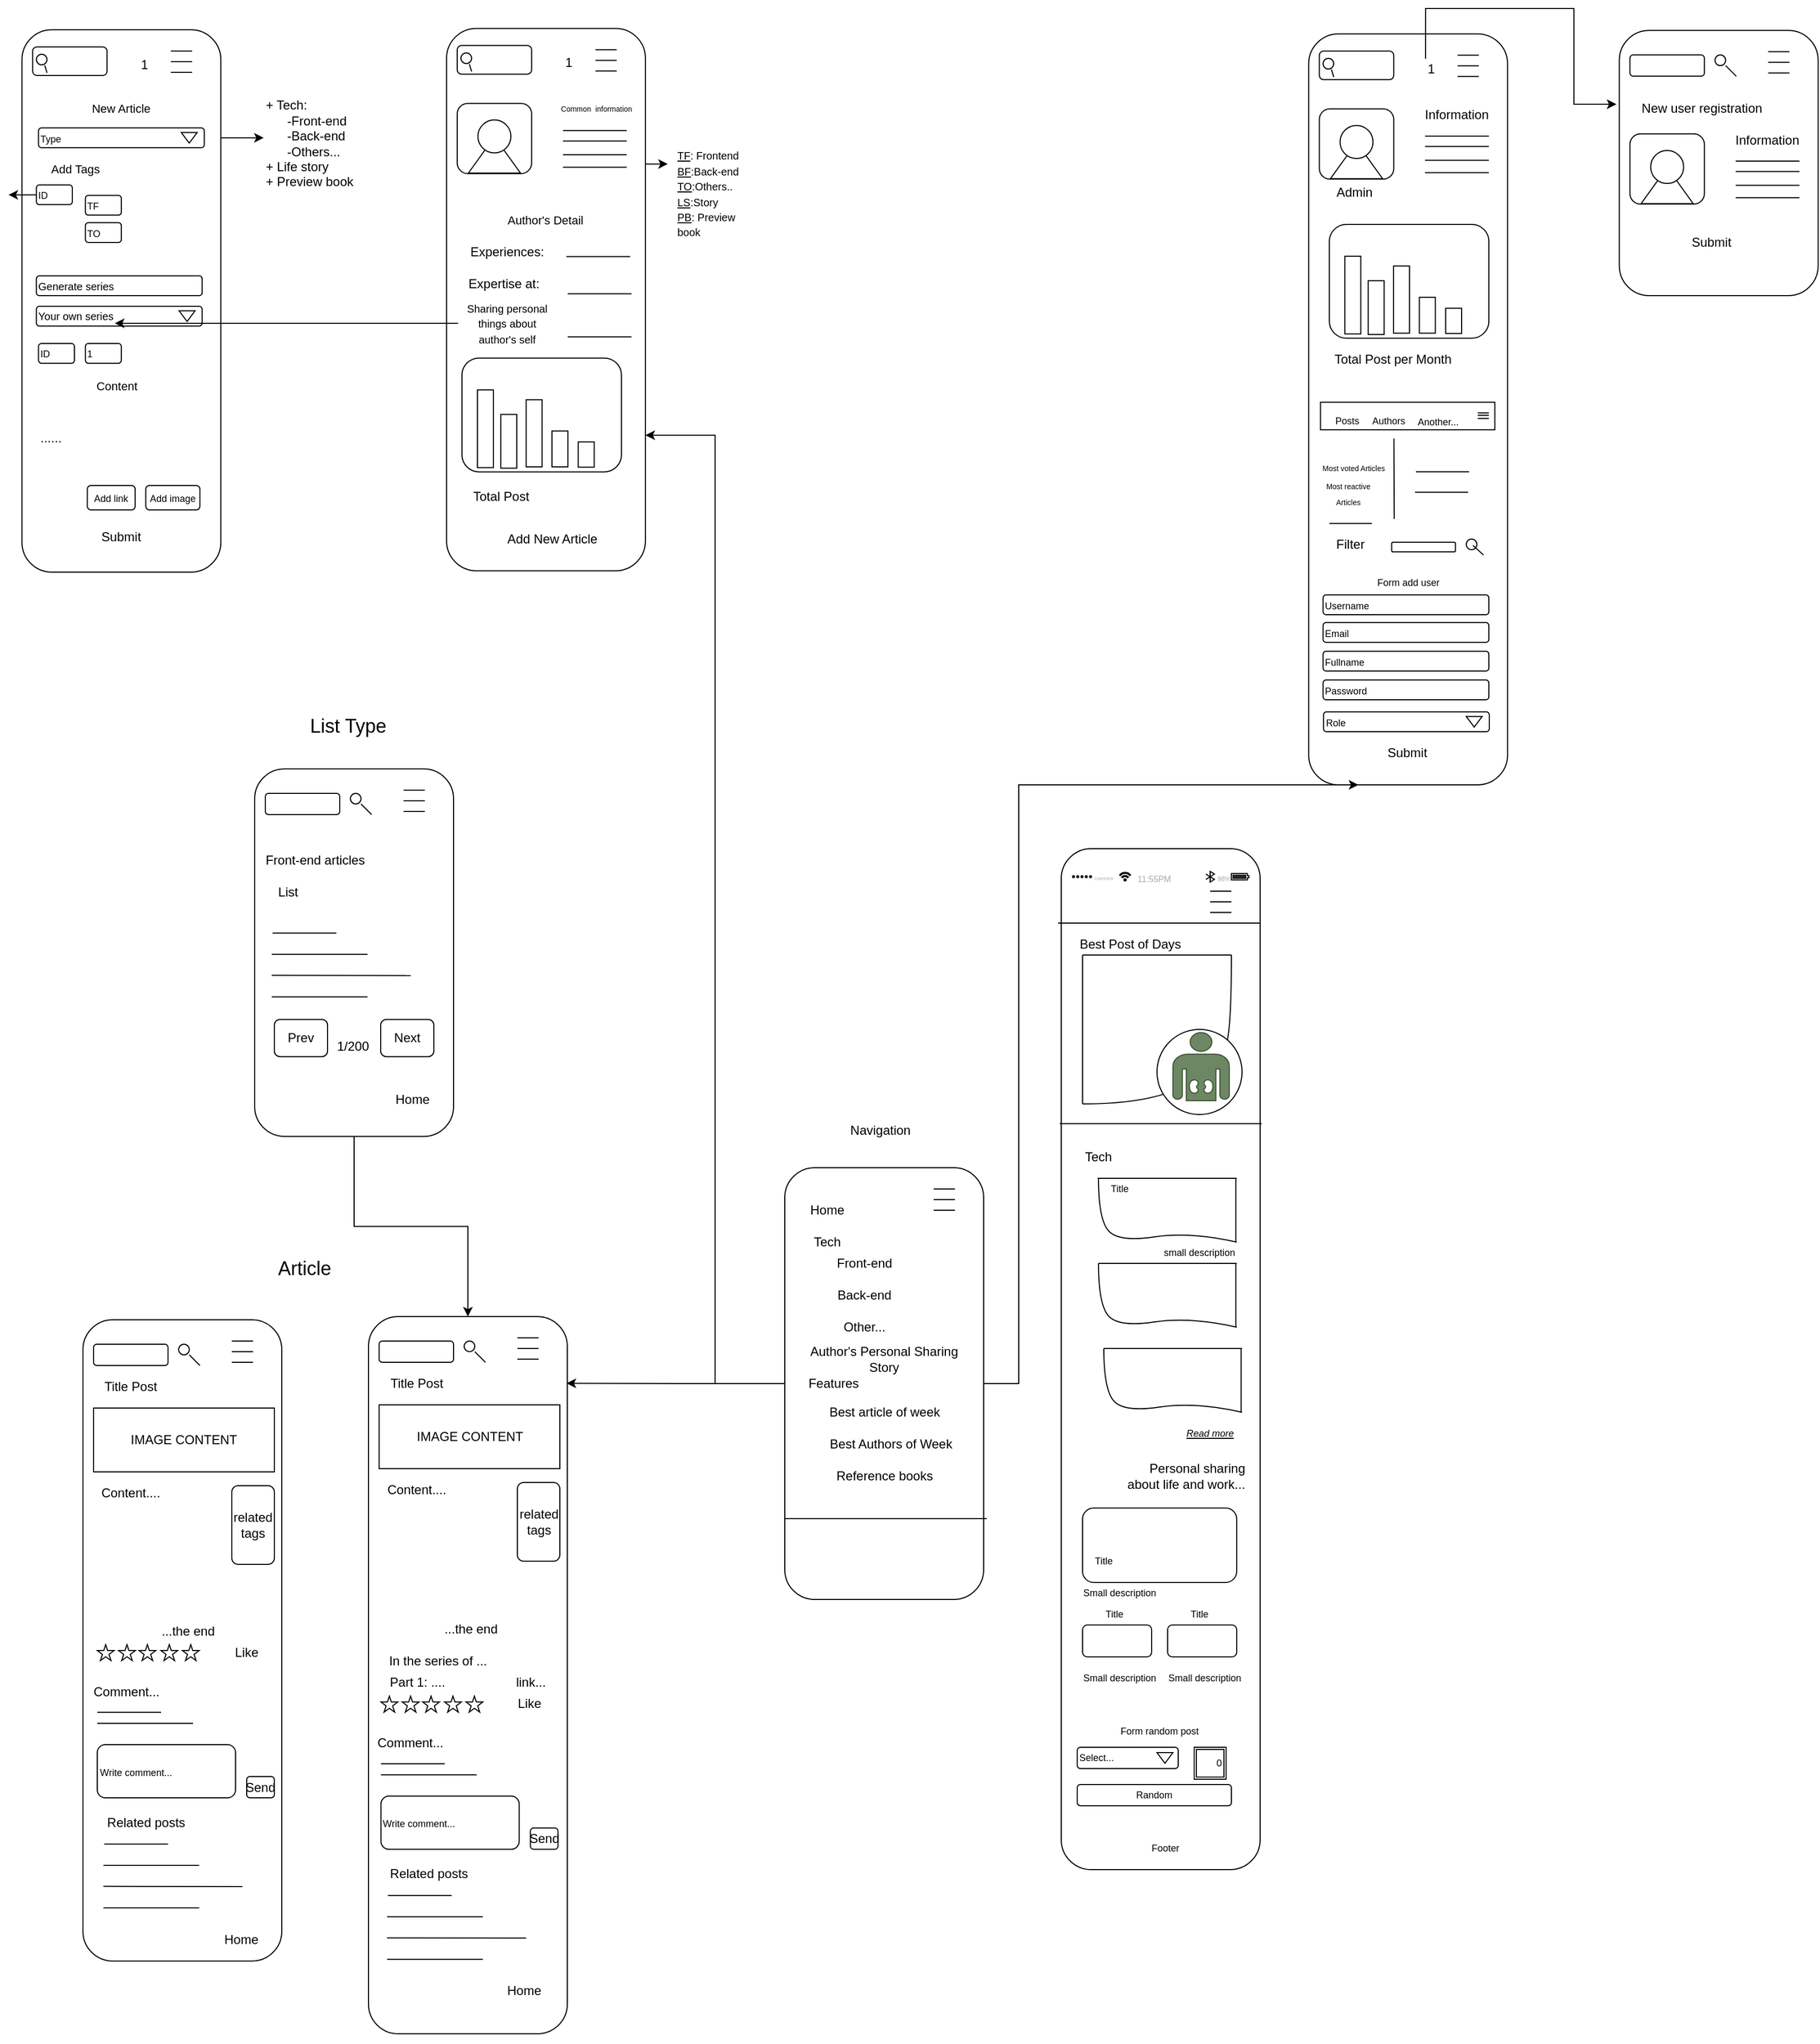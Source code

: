 <mxfile version="13.1.3">
    <diagram id="6hGFLwfOUW9BJ-s0fimq" name="Page-1">
        <mxGraphModel dx="559" dy="377" grid="1" gridSize="10" guides="1" tooltips="1" connect="1" arrows="1" fold="1" page="1" pageScale="1" pageWidth="3300" pageHeight="4681" math="0" shadow="0">
            <root>
                <mxCell id="0"/>
                <mxCell id="1" parent="0"/>
                <mxCell id="343" value="" style="rounded=1;whiteSpace=wrap;html=1;" parent="1" vertex="1">
                    <mxGeometry x="1642.67" y="103.93" width="187" height="706.07" as="geometry"/>
                </mxCell>
                <mxCell id="344" value="" style="endArrow=none;html=1;" parent="1" edge="1">
                    <mxGeometry width="50" height="50" relative="1" as="geometry">
                        <mxPoint x="1782.67" y="123.93" as="sourcePoint"/>
                        <mxPoint x="1802.67" y="123.93" as="targetPoint"/>
                    </mxGeometry>
                </mxCell>
                <mxCell id="345" value="" style="endArrow=none;html=1;" parent="1" edge="1">
                    <mxGeometry width="50" height="50" relative="1" as="geometry">
                        <mxPoint x="1782.67" y="133.93" as="sourcePoint"/>
                        <mxPoint x="1802.67" y="133.93" as="targetPoint"/>
                    </mxGeometry>
                </mxCell>
                <mxCell id="346" value="" style="endArrow=none;html=1;" parent="1" edge="1">
                    <mxGeometry width="50" height="50" relative="1" as="geometry">
                        <mxPoint x="1782.67" y="143.93" as="sourcePoint"/>
                        <mxPoint x="1802.67" y="143.93" as="targetPoint"/>
                    </mxGeometry>
                </mxCell>
                <mxCell id="349" value="" style="rounded=1;whiteSpace=wrap;html=1;" parent="1" vertex="1">
                    <mxGeometry x="1652.67" y="120" width="70" height="26.93" as="geometry"/>
                </mxCell>
                <mxCell id="350" value="Admin&amp;nbsp;" style="text;html=1;strokeColor=none;fillColor=none;align=center;verticalAlign=middle;whiteSpace=wrap;rounded=0;" parent="1" vertex="1">
                    <mxGeometry x="1620" y="243" width="135.35" height="20" as="geometry"/>
                </mxCell>
                <mxCell id="352" style="edgeStyle=orthogonalEdgeStyle;rounded=0;orthogonalLoop=1;jettySize=auto;html=1;exitX=0.5;exitY=1;exitDx=0;exitDy=0;" parent="1" source="343" target="343" edge="1">
                    <mxGeometry relative="1" as="geometry"/>
                </mxCell>
                <mxCell id="363" value="" style="rounded=1;whiteSpace=wrap;html=1;" parent="1" vertex="1">
                    <mxGeometry x="1652.68" y="174.43" width="70" height="66" as="geometry"/>
                </mxCell>
                <mxCell id="364" value="" style="triangle;whiteSpace=wrap;html=1;rotation=-90;" parent="1" vertex="1">
                    <mxGeometry x="1670.66" y="198.46" width="34.02" height="48.97" as="geometry"/>
                </mxCell>
                <mxCell id="365" value="" style="ellipse;whiteSpace=wrap;html=1;aspect=fixed;" parent="1" vertex="1">
                    <mxGeometry x="1672.17" y="190" width="31" height="31" as="geometry"/>
                </mxCell>
                <mxCell id="366" value="Information" style="text;html=1;strokeColor=none;fillColor=none;align=center;verticalAlign=middle;whiteSpace=wrap;rounded=0;" parent="1" vertex="1">
                    <mxGeometry x="1762.1" y="170" width="40" height="20" as="geometry"/>
                </mxCell>
                <mxCell id="367" value="" style="endArrow=none;html=1;" parent="1" edge="1">
                    <mxGeometry width="50" height="50" relative="1" as="geometry">
                        <mxPoint x="1752.1" y="200" as="sourcePoint"/>
                        <mxPoint x="1812.1" y="200" as="targetPoint"/>
                    </mxGeometry>
                </mxCell>
                <mxCell id="368" value="" style="endArrow=none;html=1;" parent="1" edge="1">
                    <mxGeometry width="50" height="50" relative="1" as="geometry">
                        <mxPoint x="1752.1" y="209.8" as="sourcePoint"/>
                        <mxPoint x="1812.1" y="209.8" as="targetPoint"/>
                    </mxGeometry>
                </mxCell>
                <mxCell id="369" value="" style="endArrow=none;html=1;" parent="1" edge="1">
                    <mxGeometry width="50" height="50" relative="1" as="geometry">
                        <mxPoint x="1752.1" y="222.75" as="sourcePoint"/>
                        <mxPoint x="1812.1" y="222.75" as="targetPoint"/>
                    </mxGeometry>
                </mxCell>
                <mxCell id="370" value="" style="endArrow=none;html=1;" parent="1" edge="1">
                    <mxGeometry width="50" height="50" relative="1" as="geometry">
                        <mxPoint x="1752.1" y="234.43" as="sourcePoint"/>
                        <mxPoint x="1812.1" y="234.43" as="targetPoint"/>
                    </mxGeometry>
                </mxCell>
                <mxCell id="371" value="" style="rounded=1;whiteSpace=wrap;html=1;" parent="1" vertex="1">
                    <mxGeometry x="1662.1" y="283" width="150" height="107" as="geometry"/>
                </mxCell>
                <mxCell id="372" value="" style="rounded=0;whiteSpace=wrap;html=1;rotation=90;" parent="1" vertex="1">
                    <mxGeometry x="1647.64" y="341.96" width="73.07" height="15" as="geometry"/>
                </mxCell>
                <mxCell id="373" value="" style="rounded=0;whiteSpace=wrap;html=1;rotation=90;" parent="1" vertex="1">
                    <mxGeometry x="1680.85" y="353.75" width="50.57" height="15" as="geometry"/>
                </mxCell>
                <mxCell id="374" value="" style="rounded=0;whiteSpace=wrap;html=1;rotation=90;" parent="1" vertex="1">
                    <mxGeometry x="1698.39" y="346.21" width="63.15" height="15" as="geometry"/>
                </mxCell>
                <mxCell id="375" value="" style="rounded=0;whiteSpace=wrap;html=1;rotation=90;" parent="1" vertex="1">
                    <mxGeometry x="1737.39" y="360.92" width="33.73" height="15" as="geometry"/>
                </mxCell>
                <mxCell id="376" value="" style="rounded=0;whiteSpace=wrap;html=1;rotation=90;" parent="1" vertex="1">
                    <mxGeometry x="1767.1" y="366.21" width="23.73" height="15" as="geometry"/>
                </mxCell>
                <mxCell id="377" value="Total Post per Month" style="text;html=1;strokeColor=none;fillColor=none;align=center;verticalAlign=middle;whiteSpace=wrap;rounded=0;" parent="1" vertex="1">
                    <mxGeometry x="1662.1" y="400" width="119.93" height="20" as="geometry"/>
                </mxCell>
                <mxCell id="378" value="" style="rounded=0;whiteSpace=wrap;html=1;rotation=90;" parent="1" vertex="1">
                    <mxGeometry x="1722.81" y="381.21" width="25.89" height="163.96" as="geometry"/>
                </mxCell>
                <mxCell id="379" value="&lt;font style=&quot;font-size: 9px&quot;&gt;Posts&lt;/font&gt;" style="text;html=1;strokeColor=none;fillColor=none;align=center;verticalAlign=middle;whiteSpace=wrap;rounded=0;" parent="1" vertex="1">
                    <mxGeometry x="1658.78" y="457.17" width="40" height="20" as="geometry"/>
                </mxCell>
                <mxCell id="380" value="&lt;font style=&quot;font-size: 9px&quot;&gt;Authors&lt;/font&gt;" style="text;html=1;strokeColor=none;fillColor=none;align=center;verticalAlign=middle;whiteSpace=wrap;rounded=0;" parent="1" vertex="1">
                    <mxGeometry x="1697.78" y="457.17" width="40" height="20" as="geometry"/>
                </mxCell>
                <mxCell id="381" value="&lt;font style=&quot;font-size: 9px&quot;&gt;Another...&lt;/font&gt;" style="text;html=1;strokeColor=none;fillColor=none;align=center;verticalAlign=middle;whiteSpace=wrap;rounded=0;" parent="1" vertex="1">
                    <mxGeometry x="1743.56" y="458.17" width="41" height="19" as="geometry"/>
                </mxCell>
                <mxCell id="386" value="" style="group" parent="1" vertex="1" connectable="0">
                    <mxGeometry x="1802.1" y="450" width="10.4" height="5.2" as="geometry"/>
                </mxCell>
                <mxCell id="383" value="" style="endArrow=none;html=1;" parent="386" edge="1">
                    <mxGeometry width="50" height="50" relative="1" as="geometry">
                        <mxPoint x="-0.4" y="10.24" as="sourcePoint"/>
                        <mxPoint x="10.0" y="10.24" as="targetPoint"/>
                    </mxGeometry>
                </mxCell>
                <mxCell id="384" value="" style="endArrow=none;html=1;" parent="386" edge="1">
                    <mxGeometry width="50" height="50" relative="1" as="geometry">
                        <mxPoint x="-0.4" y="12.544" as="sourcePoint"/>
                        <mxPoint x="10.0" y="12.544" as="targetPoint"/>
                    </mxGeometry>
                </mxCell>
                <mxCell id="385" value="" style="endArrow=none;html=1;" parent="386" edge="1">
                    <mxGeometry width="50" height="50" relative="1" as="geometry">
                        <mxPoint x="-0.4" y="15.44" as="sourcePoint"/>
                        <mxPoint x="10.0" y="15.44" as="targetPoint"/>
                    </mxGeometry>
                </mxCell>
                <mxCell id="398" value="" style="rounded=0;whiteSpace=wrap;html=1;strokeColor=#FFFFFF;" parent="1" vertex="1">
                    <mxGeometry x="1652.68" y="485.17" width="159.42" height="114.83" as="geometry"/>
                </mxCell>
                <mxCell id="399" value="&lt;font style=&quot;font-size: 7px&quot;&gt;Most voted Articles&lt;/font&gt;" style="text;html=1;strokeColor=none;fillColor=none;align=center;verticalAlign=middle;whiteSpace=wrap;rounded=0;" parent="1" vertex="1">
                    <mxGeometry x="1642.67" y="500.93" width="84.32" height="20" as="geometry"/>
                </mxCell>
                <mxCell id="400" value="&lt;font style=&quot;font-size: 7px&quot;&gt;Most reactive Articles&lt;/font&gt;" style="text;html=1;strokeColor=none;fillColor=none;align=center;verticalAlign=middle;whiteSpace=wrap;rounded=0;" parent="1" vertex="1">
                    <mxGeometry x="1652.68" y="525.17" width="53.75" height="20" as="geometry"/>
                </mxCell>
                <mxCell id="405" value="" style="endArrow=none;html=1;" parent="1" edge="1">
                    <mxGeometry width="50" height="50" relative="1" as="geometry">
                        <mxPoint x="1723.1" y="560" as="sourcePoint"/>
                        <mxPoint x="1722.81" y="484.43" as="targetPoint"/>
                    </mxGeometry>
                </mxCell>
                <mxCell id="406" value="" style="endArrow=none;html=1;" parent="1" edge="1">
                    <mxGeometry width="50" height="50" relative="1" as="geometry">
                        <mxPoint x="1743.56" y="515.64" as="sourcePoint"/>
                        <mxPoint x="1793.56" y="515.64" as="targetPoint"/>
                    </mxGeometry>
                </mxCell>
                <mxCell id="407" value="" style="endArrow=none;html=1;" parent="1" edge="1">
                    <mxGeometry width="50" height="50" relative="1" as="geometry">
                        <mxPoint x="1742.67" y="534.88" as="sourcePoint"/>
                        <mxPoint x="1792.67" y="534.88" as="targetPoint"/>
                    </mxGeometry>
                </mxCell>
                <mxCell id="408" value="" style="endArrow=none;html=1;" parent="1" edge="1">
                    <mxGeometry width="50" height="50" relative="1" as="geometry">
                        <mxPoint x="1662.1" y="564.19" as="sourcePoint"/>
                        <mxPoint x="1702.1" y="564.19" as="targetPoint"/>
                    </mxGeometry>
                </mxCell>
                <mxCell id="409" value="Filter" style="text;html=1;strokeColor=none;fillColor=none;align=center;verticalAlign=middle;whiteSpace=wrap;rounded=0;" parent="1" vertex="1">
                    <mxGeometry x="1662.1" y="574" width="40" height="20" as="geometry"/>
                </mxCell>
                <mxCell id="410" value="" style="ellipse;whiteSpace=wrap;html=1;aspect=fixed;" parent="1" vertex="1">
                    <mxGeometry x="1790.83" y="578.89" width="10" height="10" as="geometry"/>
                </mxCell>
                <mxCell id="411" value="" style="endArrow=none;html=1;" parent="1" edge="1">
                    <mxGeometry width="50" height="50" relative="1" as="geometry">
                        <mxPoint x="1807.1" y="593.89" as="sourcePoint"/>
                        <mxPoint x="1797.1" y="584.82" as="targetPoint"/>
                    </mxGeometry>
                </mxCell>
                <mxCell id="412" value="" style="rounded=1;whiteSpace=wrap;html=1;" parent="1" vertex="1">
                    <mxGeometry x="1720.71" y="581.86" width="60" height="9.07" as="geometry"/>
                </mxCell>
                <mxCell id="413" value="Form add user" style="text;html=1;strokeColor=none;fillColor=none;align=center;verticalAlign=middle;whiteSpace=wrap;rounded=0;fontSize=9;" parent="1" vertex="1">
                    <mxGeometry x="1693.67" y="610" width="85" height="20" as="geometry"/>
                </mxCell>
                <mxCell id="414" value="&lt;font style=&quot;font-size: 9px&quot;&gt;Username&lt;/font&gt;" style="rounded=1;whiteSpace=wrap;html=1;align=left;" parent="1" vertex="1">
                    <mxGeometry x="1656.2" y="631.43" width="155.9" height="18.57" as="geometry"/>
                </mxCell>
                <mxCell id="416" value="&lt;font style=&quot;font-size: 9px&quot;&gt;Email&lt;/font&gt;" style="rounded=1;whiteSpace=wrap;html=1;align=left;" parent="1" vertex="1">
                    <mxGeometry x="1656.2" y="657.43" width="155.9" height="18.57" as="geometry"/>
                </mxCell>
                <mxCell id="417" value="&lt;font style=&quot;font-size: 9px&quot;&gt;Fullname&lt;/font&gt;" style="rounded=1;whiteSpace=wrap;html=1;align=left;" parent="1" vertex="1">
                    <mxGeometry x="1656.2" y="684.43" width="155.9" height="18.57" as="geometry"/>
                </mxCell>
                <mxCell id="418" value="&lt;font style=&quot;font-size: 9px&quot;&gt;Password&lt;/font&gt;" style="rounded=1;whiteSpace=wrap;html=1;align=left;" parent="1" vertex="1">
                    <mxGeometry x="1656.2" y="711.43" width="155.9" height="18.57" as="geometry"/>
                </mxCell>
                <mxCell id="419" value="&lt;font style=&quot;font-size: 9px&quot;&gt;Role&lt;/font&gt;" style="rounded=1;whiteSpace=wrap;html=1;align=left;" parent="1" vertex="1">
                    <mxGeometry x="1656.6" y="741.43" width="155.9" height="18.57" as="geometry"/>
                </mxCell>
                <mxCell id="420" value="Submit" style="text;html=1;strokeColor=none;fillColor=none;align=center;verticalAlign=middle;whiteSpace=wrap;rounded=0;" parent="1" vertex="1">
                    <mxGeometry x="1659.1" y="770" width="153" height="20" as="geometry"/>
                </mxCell>
                <mxCell id="421" value="" style="shape=offPageConnector;whiteSpace=wrap;html=1;fontSize=9;align=right;size=1;" parent="1" vertex="1">
                    <mxGeometry x="1790.83" y="745.71" width="15" height="10" as="geometry"/>
                </mxCell>
                <mxCell id="347" value="" style="ellipse;whiteSpace=wrap;html=1;aspect=fixed;" parent="1" vertex="1">
                    <mxGeometry x="1656.2" y="126.93" width="10" height="10" as="geometry"/>
                </mxCell>
                <mxCell id="348" value="" style="endArrow=none;html=1;" parent="1" edge="1">
                    <mxGeometry width="50" height="50" relative="1" as="geometry">
                        <mxPoint x="1666.2" y="144.43" as="sourcePoint"/>
                        <mxPoint x="1664.1" y="137.43" as="targetPoint"/>
                    </mxGeometry>
                </mxCell>
                <mxCell id="526" value="" style="html=1;verticalLabelPosition=bottom;align=center;labelBackgroundColor=#ffffff;verticalAlign=top;strokeWidth=2;strokeColor=#FFFFFF;shadow=0;dashed=0;shape=mxgraph.ios7.icons.messages;" parent="1" vertex="1">
                    <mxGeometry x="1736.1" y="122" width="30" height="25.5" as="geometry"/>
                </mxCell>
                <mxCell id="527" value="1" style="text;html=1;strokeColor=none;fillColor=none;align=center;verticalAlign=middle;whiteSpace=wrap;rounded=0;" parent="1" vertex="1">
                    <mxGeometry x="1749.1" y="133.68" width="18" height="6" as="geometry"/>
                </mxCell>
                <mxCell id="525" style="edgeStyle=orthogonalEdgeStyle;rounded=0;orthogonalLoop=1;jettySize=auto;html=1;exitX=0.549;exitY=0.208;exitDx=0;exitDy=0;exitPerimeter=0;" parent="1" source="526" edge="1">
                    <mxGeometry relative="1" as="geometry">
                        <mxPoint x="1932.1" y="170" as="targetPoint"/>
                        <Array as="points">
                            <mxPoint x="1753.1" y="80"/>
                            <mxPoint x="1892.1" y="80"/>
                            <mxPoint x="1892.1" y="170"/>
                        </Array>
                    </mxGeometry>
                </mxCell>
                <mxCell id="656" value="" style="group" vertex="1" connectable="0" parent="1">
                    <mxGeometry x="1150" y="1170" width="190" height="406" as="geometry"/>
                </mxCell>
                <mxCell id="2" value="" style="rounded=1;whiteSpace=wrap;html=1;" parent="656" vertex="1">
                    <mxGeometry width="187" height="406" as="geometry"/>
                </mxCell>
                <mxCell id="15" value="" style="endArrow=none;html=1;" parent="656" edge="1">
                    <mxGeometry width="50" height="50" relative="1" as="geometry">
                        <mxPoint x="140" y="20" as="sourcePoint"/>
                        <mxPoint x="160" y="20" as="targetPoint"/>
                    </mxGeometry>
                </mxCell>
                <mxCell id="21" value="" style="endArrow=none;html=1;" parent="656" edge="1">
                    <mxGeometry width="50" height="50" relative="1" as="geometry">
                        <mxPoint y="330" as="sourcePoint"/>
                        <mxPoint x="190" y="330" as="targetPoint"/>
                    </mxGeometry>
                </mxCell>
                <mxCell id="29" value="" style="endArrow=none;html=1;" parent="656" edge="1">
                    <mxGeometry width="50" height="50" relative="1" as="geometry">
                        <mxPoint x="140" y="30" as="sourcePoint"/>
                        <mxPoint x="160" y="30" as="targetPoint"/>
                    </mxGeometry>
                </mxCell>
                <mxCell id="30" value="" style="endArrow=none;html=1;" parent="656" edge="1">
                    <mxGeometry width="50" height="50" relative="1" as="geometry">
                        <mxPoint x="140" y="40" as="sourcePoint"/>
                        <mxPoint x="160" y="40" as="targetPoint"/>
                    </mxGeometry>
                </mxCell>
                <mxCell id="32" value="Home" style="text;html=1;strokeColor=none;fillColor=none;align=center;verticalAlign=middle;whiteSpace=wrap;rounded=0;" parent="656" vertex="1">
                    <mxGeometry x="20" y="30" width="40" height="20" as="geometry"/>
                </mxCell>
                <mxCell id="33" value="Tech" style="text;html=1;strokeColor=none;fillColor=none;align=center;verticalAlign=middle;whiteSpace=wrap;rounded=0;" parent="656" vertex="1">
                    <mxGeometry x="20" y="60" width="40" height="20" as="geometry"/>
                </mxCell>
                <mxCell id="34" value="Best Authors of Week" style="text;html=1;strokeColor=none;fillColor=none;align=center;verticalAlign=middle;whiteSpace=wrap;rounded=0;" parent="656" vertex="1">
                    <mxGeometry x="40" y="250" width="120" height="20" as="geometry"/>
                </mxCell>
                <mxCell id="37" value="Best article of week" style="text;html=1;strokeColor=none;fillColor=none;align=center;verticalAlign=middle;whiteSpace=wrap;rounded=0;" parent="656" vertex="1">
                    <mxGeometry x="23.5" y="220" width="140" height="20" as="geometry"/>
                </mxCell>
                <mxCell id="38" value="Front-end" style="text;html=1;strokeColor=none;fillColor=none;align=center;verticalAlign=middle;whiteSpace=wrap;rounded=0;" parent="656" vertex="1">
                    <mxGeometry x="40" y="80" width="70" height="20" as="geometry"/>
                </mxCell>
                <mxCell id="39" value="Back-end" style="text;html=1;strokeColor=none;fillColor=none;align=center;verticalAlign=middle;whiteSpace=wrap;rounded=0;" parent="656" vertex="1">
                    <mxGeometry x="40" y="110" width="70" height="20" as="geometry"/>
                </mxCell>
                <mxCell id="40" value="Other..." style="text;html=1;strokeColor=none;fillColor=none;align=center;verticalAlign=middle;whiteSpace=wrap;rounded=0;" parent="656" vertex="1">
                    <mxGeometry x="40" y="140" width="70" height="20" as="geometry"/>
                </mxCell>
                <mxCell id="41" value="Reference books" style="text;html=1;strokeColor=none;fillColor=none;align=center;verticalAlign=middle;whiteSpace=wrap;rounded=0;" parent="656" vertex="1">
                    <mxGeometry x="33.5" y="280" width="120" height="20" as="geometry"/>
                </mxCell>
                <mxCell id="109" value="Author's Personal Sharing Story" style="text;html=1;strokeColor=none;fillColor=none;align=center;verticalAlign=middle;whiteSpace=wrap;rounded=0;" parent="656" vertex="1">
                    <mxGeometry x="21" y="170" width="145" height="20" as="geometry"/>
                </mxCell>
                <mxCell id="110" value="Features" style="text;html=1;strokeColor=none;fillColor=none;align=center;verticalAlign=middle;whiteSpace=wrap;rounded=0;" parent="656" vertex="1">
                    <mxGeometry x="26" y="193" width="40" height="20" as="geometry"/>
                </mxCell>
                <mxCell id="658" value="" style="group" vertex="1" connectable="0" parent="1">
                    <mxGeometry x="758.5" y="1310" width="187" height="674.43" as="geometry"/>
                </mxCell>
                <mxCell id="244" value="" style="rounded=1;whiteSpace=wrap;html=1;" parent="658" vertex="1">
                    <mxGeometry width="187" height="674.43" as="geometry"/>
                </mxCell>
                <mxCell id="245" value="" style="endArrow=none;html=1;" parent="658" edge="1">
                    <mxGeometry width="50" height="50" relative="1" as="geometry">
                        <mxPoint x="140" y="20" as="sourcePoint"/>
                        <mxPoint x="160" y="20" as="targetPoint"/>
                    </mxGeometry>
                </mxCell>
                <mxCell id="246" value="" style="endArrow=none;html=1;" parent="658" edge="1">
                    <mxGeometry width="50" height="50" relative="1" as="geometry">
                        <mxPoint x="140" y="30" as="sourcePoint"/>
                        <mxPoint x="160" y="30" as="targetPoint"/>
                    </mxGeometry>
                </mxCell>
                <mxCell id="247" value="" style="endArrow=none;html=1;" parent="658" edge="1">
                    <mxGeometry width="50" height="50" relative="1" as="geometry">
                        <mxPoint x="140" y="40" as="sourcePoint"/>
                        <mxPoint x="160" y="40" as="targetPoint"/>
                    </mxGeometry>
                </mxCell>
                <mxCell id="248" value="" style="ellipse;whiteSpace=wrap;html=1;aspect=fixed;" parent="658" vertex="1">
                    <mxGeometry x="90" y="23" width="10" height="10" as="geometry"/>
                </mxCell>
                <mxCell id="249" value="" style="endArrow=none;html=1;" parent="658" edge="1">
                    <mxGeometry width="50" height="50" relative="1" as="geometry">
                        <mxPoint x="110" y="43" as="sourcePoint"/>
                        <mxPoint x="100" y="33" as="targetPoint"/>
                    </mxGeometry>
                </mxCell>
                <mxCell id="250" value="" style="rounded=1;whiteSpace=wrap;html=1;" parent="658" vertex="1">
                    <mxGeometry x="10" y="23" width="70" height="20" as="geometry"/>
                </mxCell>
                <mxCell id="251" value="Title Post" style="text;html=1;strokeColor=none;fillColor=none;align=center;verticalAlign=middle;whiteSpace=wrap;rounded=0;" parent="658" vertex="1">
                    <mxGeometry x="10" y="53" width="70" height="20" as="geometry"/>
                </mxCell>
                <mxCell id="252" value="IMAGE CONTENT" style="rounded=0;whiteSpace=wrap;html=1;" parent="658" vertex="1">
                    <mxGeometry x="10" y="83" width="170" height="60" as="geometry"/>
                </mxCell>
                <mxCell id="253" value="Content...." style="text;html=1;strokeColor=none;fillColor=none;align=center;verticalAlign=middle;whiteSpace=wrap;rounded=0;" parent="658" vertex="1">
                    <mxGeometry x="25" y="153" width="40" height="20" as="geometry"/>
                </mxCell>
                <mxCell id="254" style="edgeStyle=orthogonalEdgeStyle;rounded=0;orthogonalLoop=1;jettySize=auto;html=1;exitX=0.5;exitY=1;exitDx=0;exitDy=0;" parent="658" source="244" target="244" edge="1">
                    <mxGeometry relative="1" as="geometry"/>
                </mxCell>
                <mxCell id="255" value="...the end" style="text;html=1;strokeColor=none;fillColor=none;align=center;verticalAlign=middle;whiteSpace=wrap;rounded=0;" parent="658" vertex="1">
                    <mxGeometry x="66.75" y="284.43" width="60" height="20" as="geometry"/>
                </mxCell>
                <mxCell id="256" value="" style="verticalLabelPosition=bottom;verticalAlign=top;html=1;shape=mxgraph.basic.star" parent="658" vertex="1">
                    <mxGeometry x="11.75" y="356.93" width="15.79" height="15" as="geometry"/>
                </mxCell>
                <mxCell id="257" value="" style="verticalLabelPosition=bottom;verticalAlign=top;html=1;shape=mxgraph.basic.star" parent="658" vertex="1">
                    <mxGeometry x="31.75" y="356.93" width="15.79" height="15" as="geometry"/>
                </mxCell>
                <mxCell id="258" value="" style="verticalLabelPosition=bottom;verticalAlign=top;html=1;shape=mxgraph.basic.star" parent="658" vertex="1">
                    <mxGeometry x="71.56" y="356.93" width="15.79" height="15" as="geometry"/>
                </mxCell>
                <mxCell id="259" value="" style="verticalLabelPosition=bottom;verticalAlign=top;html=1;shape=mxgraph.basic.star" parent="658" vertex="1">
                    <mxGeometry x="50.96" y="356.93" width="15.79" height="15" as="geometry"/>
                </mxCell>
                <mxCell id="260" value="" style="verticalLabelPosition=bottom;verticalAlign=top;html=1;shape=mxgraph.basic.star" parent="658" vertex="1">
                    <mxGeometry x="91.75" y="356.93" width="15.79" height="15" as="geometry"/>
                </mxCell>
                <mxCell id="261" value="Like" style="text;html=1;strokeColor=none;fillColor=none;align=center;verticalAlign=middle;whiteSpace=wrap;rounded=0;" parent="658" vertex="1">
                    <mxGeometry x="131.75" y="354.43" width="40" height="20" as="geometry"/>
                </mxCell>
                <mxCell id="262" value="Comment..." style="text;html=1;strokeColor=none;fillColor=none;align=center;verticalAlign=middle;whiteSpace=wrap;rounded=0;" parent="658" vertex="1">
                    <mxGeometry x="19.64" y="390.93" width="40" height="20" as="geometry"/>
                </mxCell>
                <mxCell id="263" value="&lt;font style=&quot;font-size: 9px&quot;&gt;Write comment...&lt;/font&gt;" style="rounded=1;whiteSpace=wrap;html=1;align=left;" parent="658" vertex="1">
                    <mxGeometry x="11.75" y="450.93" width="130" height="50" as="geometry"/>
                </mxCell>
                <mxCell id="264" value="" style="endArrow=none;html=1;" parent="658" edge="1">
                    <mxGeometry width="50" height="50" relative="1" as="geometry">
                        <mxPoint x="11.75" y="420.51" as="sourcePoint"/>
                        <mxPoint x="71.75" y="420.51" as="targetPoint"/>
                    </mxGeometry>
                </mxCell>
                <mxCell id="265" value="" style="endArrow=none;html=1;" parent="658" edge="1">
                    <mxGeometry width="50" height="50" relative="1" as="geometry">
                        <mxPoint x="11.75" y="430.93" as="sourcePoint"/>
                        <mxPoint x="101.75" y="430.93" as="targetPoint"/>
                    </mxGeometry>
                </mxCell>
                <mxCell id="266" value="Send" style="rounded=1;whiteSpace=wrap;html=1;" parent="658" vertex="1">
                    <mxGeometry x="152.25" y="480.93" width="26" height="20" as="geometry"/>
                </mxCell>
                <mxCell id="267" value="related tags" style="rounded=1;whiteSpace=wrap;html=1;rotation=0;" parent="658" vertex="1">
                    <mxGeometry x="140" y="156" width="40" height="74" as="geometry"/>
                </mxCell>
                <mxCell id="268" value="Related posts" style="text;html=1;strokeColor=none;fillColor=none;align=center;verticalAlign=middle;whiteSpace=wrap;rounded=0;" parent="658" vertex="1">
                    <mxGeometry x="11.75" y="514.43" width="90.71" height="20" as="geometry"/>
                </mxCell>
                <mxCell id="269" value="Home" style="text;html=1;strokeColor=none;fillColor=none;align=center;verticalAlign=middle;whiteSpace=wrap;rounded=0;" parent="658" vertex="1">
                    <mxGeometry x="126.75" y="624.43" width="40" height="20" as="geometry"/>
                </mxCell>
                <mxCell id="270" value="" style="endArrow=none;html=1;" parent="658" edge="1">
                    <mxGeometry width="50" height="50" relative="1" as="geometry">
                        <mxPoint x="18.25" y="544.43" as="sourcePoint"/>
                        <mxPoint x="78.25" y="544.43" as="targetPoint"/>
                    </mxGeometry>
                </mxCell>
                <mxCell id="271" value="" style="endArrow=none;html=1;" parent="658" edge="1">
                    <mxGeometry width="50" height="50" relative="1" as="geometry">
                        <mxPoint x="17.54" y="564.43" as="sourcePoint"/>
                        <mxPoint x="107.54" y="564.43" as="targetPoint"/>
                    </mxGeometry>
                </mxCell>
                <mxCell id="272" value="" style="endArrow=none;html=1;" parent="658" edge="1">
                    <mxGeometry width="50" height="50" relative="1" as="geometry">
                        <mxPoint x="17.44" y="584.19" as="sourcePoint"/>
                        <mxPoint x="148.25" y="584.43" as="targetPoint"/>
                    </mxGeometry>
                </mxCell>
                <mxCell id="273" value="" style="endArrow=none;html=1;" parent="658" edge="1">
                    <mxGeometry width="50" height="50" relative="1" as="geometry">
                        <mxPoint x="17.54" y="604.43" as="sourcePoint"/>
                        <mxPoint x="107.54" y="604.43" as="targetPoint"/>
                    </mxGeometry>
                </mxCell>
                <mxCell id="275" value="In the series of ..." style="text;html=1;strokeColor=none;fillColor=none;align=center;verticalAlign=middle;whiteSpace=wrap;rounded=0;" parent="658" vertex="1">
                    <mxGeometry x="10" y="314.43" width="110.35" height="20" as="geometry"/>
                </mxCell>
                <mxCell id="276" value="Part 1: ....&amp;nbsp; &amp;nbsp; &amp;nbsp; &amp;nbsp; &amp;nbsp; &amp;nbsp; &amp;nbsp; &amp;nbsp; &amp;nbsp; &amp;nbsp; link..." style="text;html=1;strokeColor=none;fillColor=none;align=center;verticalAlign=middle;whiteSpace=wrap;rounded=0;" parent="658" vertex="1">
                    <mxGeometry x="9.46" y="334.43" width="168.07" height="20" as="geometry"/>
                </mxCell>
                <mxCell id="659" value="" style="group" vertex="1" connectable="0" parent="1">
                    <mxGeometry x="1934.77" y="100.68" width="187" height="249.32" as="geometry"/>
                </mxCell>
                <mxCell id="473" value="" style="rounded=1;whiteSpace=wrap;html=1;" parent="659" vertex="1">
                    <mxGeometry width="187" height="249.32" as="geometry"/>
                </mxCell>
                <mxCell id="474" value="" style="endArrow=none;html=1;" parent="659" edge="1">
                    <mxGeometry width="50" height="50" relative="1" as="geometry">
                        <mxPoint x="140" y="20.0" as="sourcePoint"/>
                        <mxPoint x="160" y="20.0" as="targetPoint"/>
                    </mxGeometry>
                </mxCell>
                <mxCell id="475" value="" style="endArrow=none;html=1;" parent="659" edge="1">
                    <mxGeometry width="50" height="50" relative="1" as="geometry">
                        <mxPoint x="140" y="30.0" as="sourcePoint"/>
                        <mxPoint x="160" y="30.0" as="targetPoint"/>
                    </mxGeometry>
                </mxCell>
                <mxCell id="476" value="" style="endArrow=none;html=1;" parent="659" edge="1">
                    <mxGeometry width="50" height="50" relative="1" as="geometry">
                        <mxPoint x="140" y="40.0" as="sourcePoint"/>
                        <mxPoint x="160" y="40.0" as="targetPoint"/>
                    </mxGeometry>
                </mxCell>
                <mxCell id="477" value="" style="ellipse;whiteSpace=wrap;html=1;aspect=fixed;" parent="659" vertex="1">
                    <mxGeometry x="90" y="23.0" width="10" height="10" as="geometry"/>
                </mxCell>
                <mxCell id="478" value="" style="endArrow=none;html=1;" parent="659" edge="1">
                    <mxGeometry width="50" height="50" relative="1" as="geometry">
                        <mxPoint x="110" y="43.0" as="sourcePoint"/>
                        <mxPoint x="100" y="33.0" as="targetPoint"/>
                    </mxGeometry>
                </mxCell>
                <mxCell id="479" value="" style="rounded=1;whiteSpace=wrap;html=1;" parent="659" vertex="1">
                    <mxGeometry x="10" y="23.0" width="70" height="20" as="geometry"/>
                </mxCell>
                <mxCell id="480" value="New user registration" style="text;html=1;strokeColor=none;fillColor=none;align=center;verticalAlign=middle;whiteSpace=wrap;rounded=0;" parent="659" vertex="1">
                    <mxGeometry x="10" y="63.75" width="135.35" height="20" as="geometry"/>
                </mxCell>
                <mxCell id="482" value="" style="rounded=1;whiteSpace=wrap;html=1;" parent="659" vertex="1">
                    <mxGeometry x="10.01" y="97.25" width="70" height="66" as="geometry"/>
                </mxCell>
                <mxCell id="483" value="" style="triangle;whiteSpace=wrap;html=1;rotation=-90;" parent="659" vertex="1">
                    <mxGeometry x="27.99" y="121.28" width="34.02" height="48.97" as="geometry"/>
                </mxCell>
                <mxCell id="484" value="" style="ellipse;whiteSpace=wrap;html=1;aspect=fixed;" parent="659" vertex="1">
                    <mxGeometry x="29.5" y="112.82" width="31" height="31" as="geometry"/>
                </mxCell>
                <mxCell id="485" value="Information" style="text;html=1;strokeColor=none;fillColor=none;align=center;verticalAlign=middle;whiteSpace=wrap;rounded=0;" parent="659" vertex="1">
                    <mxGeometry x="119.43" y="92.82" width="40" height="20" as="geometry"/>
                </mxCell>
                <mxCell id="486" value="" style="endArrow=none;html=1;" parent="659" edge="1">
                    <mxGeometry width="50" height="50" relative="1" as="geometry">
                        <mxPoint x="109.43" y="122.82" as="sourcePoint"/>
                        <mxPoint x="169.43" y="122.82" as="targetPoint"/>
                    </mxGeometry>
                </mxCell>
                <mxCell id="487" value="" style="endArrow=none;html=1;" parent="659" edge="1">
                    <mxGeometry width="50" height="50" relative="1" as="geometry">
                        <mxPoint x="109.43" y="132.62" as="sourcePoint"/>
                        <mxPoint x="169.43" y="132.62" as="targetPoint"/>
                    </mxGeometry>
                </mxCell>
                <mxCell id="488" value="" style="endArrow=none;html=1;" parent="659" edge="1">
                    <mxGeometry width="50" height="50" relative="1" as="geometry">
                        <mxPoint x="109.43" y="145.57" as="sourcePoint"/>
                        <mxPoint x="169.43" y="145.57" as="targetPoint"/>
                    </mxGeometry>
                </mxCell>
                <mxCell id="489" value="" style="endArrow=none;html=1;" parent="659" edge="1">
                    <mxGeometry width="50" height="50" relative="1" as="geometry">
                        <mxPoint x="109.43" y="157.25" as="sourcePoint"/>
                        <mxPoint x="169.43" y="157.25" as="targetPoint"/>
                    </mxGeometry>
                </mxCell>
                <mxCell id="524" value="Submit" style="text;html=1;strokeColor=none;fillColor=none;align=center;verticalAlign=middle;whiteSpace=wrap;rounded=0;" parent="659" vertex="1">
                    <mxGeometry x="10" y="189.32" width="153" height="20" as="geometry"/>
                </mxCell>
                <mxCell id="664" value="" style="group" vertex="1" connectable="0" parent="1">
                    <mxGeometry x="1400" y="870" width="200" height="960" as="geometry"/>
                </mxCell>
                <mxCell id="42" value="" style="rounded=1;whiteSpace=wrap;html=1;" parent="664" vertex="1">
                    <mxGeometry x="10" width="187" height="960" as="geometry"/>
                </mxCell>
                <mxCell id="43" value="" style="endArrow=none;html=1;" parent="664" edge="1">
                    <mxGeometry width="50" height="50" relative="1" as="geometry">
                        <mxPoint x="150" y="40" as="sourcePoint"/>
                        <mxPoint x="170" y="40" as="targetPoint"/>
                    </mxGeometry>
                </mxCell>
                <mxCell id="44" value="" style="endArrow=none;html=1;" parent="664" edge="1">
                    <mxGeometry width="50" height="50" relative="1" as="geometry">
                        <mxPoint x="7" y="70" as="sourcePoint"/>
                        <mxPoint x="197" y="70" as="targetPoint"/>
                    </mxGeometry>
                </mxCell>
                <mxCell id="45" value="" style="endArrow=none;html=1;" parent="664" edge="1">
                    <mxGeometry width="50" height="50" relative="1" as="geometry">
                        <mxPoint x="150" y="50" as="sourcePoint"/>
                        <mxPoint x="170" y="50" as="targetPoint"/>
                    </mxGeometry>
                </mxCell>
                <mxCell id="46" value="" style="endArrow=none;html=1;" parent="664" edge="1">
                    <mxGeometry width="50" height="50" relative="1" as="geometry">
                        <mxPoint x="150" y="60" as="sourcePoint"/>
                        <mxPoint x="170" y="60" as="targetPoint"/>
                    </mxGeometry>
                </mxCell>
                <mxCell id="56" value="" style="endArrow=none;html=1;" parent="664" edge="1">
                    <mxGeometry width="50" height="50" relative="1" as="geometry">
                        <mxPoint x="8.5" y="258.57" as="sourcePoint"/>
                        <mxPoint x="198.5" y="258.57" as="targetPoint"/>
                    </mxGeometry>
                </mxCell>
                <mxCell id="57" value="" style="endArrow=none;html=1;" parent="664" edge="1">
                    <mxGeometry width="50" height="50" relative="1" as="geometry">
                        <mxPoint x="30" y="100" as="sourcePoint"/>
                        <mxPoint x="170" y="100" as="targetPoint"/>
                    </mxGeometry>
                </mxCell>
                <mxCell id="58" value="" style="curved=1;endArrow=none;html=1;endFill=0;" parent="664" edge="1">
                    <mxGeometry width="50" height="50" relative="1" as="geometry">
                        <mxPoint x="30" y="240" as="sourcePoint"/>
                        <mxPoint x="170" y="100" as="targetPoint"/>
                        <Array as="points">
                            <mxPoint x="100" y="240"/>
                            <mxPoint x="160" y="200"/>
                            <mxPoint x="170" y="170"/>
                        </Array>
                    </mxGeometry>
                </mxCell>
                <mxCell id="59" value="" style="endArrow=none;html=1;" parent="664" edge="1">
                    <mxGeometry width="50" height="50" relative="1" as="geometry">
                        <mxPoint x="30" y="240" as="sourcePoint"/>
                        <mxPoint x="30" y="100" as="targetPoint"/>
                    </mxGeometry>
                </mxCell>
                <mxCell id="60" value="" style="ellipse;whiteSpace=wrap;html=1;aspect=fixed;" parent="664" vertex="1">
                    <mxGeometry x="100" y="170" width="80" height="80" as="geometry"/>
                </mxCell>
                <mxCell id="65" value="Best Post of Days" style="text;html=1;strokeColor=none;fillColor=none;align=center;verticalAlign=middle;whiteSpace=wrap;rounded=0;" parent="664" vertex="1">
                    <mxGeometry x="20" y="80" width="110" height="20" as="geometry"/>
                </mxCell>
                <mxCell id="70" value="Tech" style="text;html=1;strokeColor=none;fillColor=none;align=center;verticalAlign=middle;whiteSpace=wrap;rounded=0;" parent="664" vertex="1">
                    <mxGeometry y="280" width="90" height="20" as="geometry"/>
                </mxCell>
                <mxCell id="72" value="" style="endArrow=none;html=1;" parent="664" edge="1">
                    <mxGeometry width="50" height="50" relative="1" as="geometry">
                        <mxPoint x="44.17" y="310" as="sourcePoint"/>
                        <mxPoint x="174.17" y="310" as="targetPoint"/>
                    </mxGeometry>
                </mxCell>
                <mxCell id="101" value="" style="endArrow=none;html=1;" parent="664" edge="1">
                    <mxGeometry width="50" height="50" relative="1" as="geometry">
                        <mxPoint x="174.17" y="450" as="sourcePoint"/>
                        <mxPoint x="174.17" y="390" as="targetPoint"/>
                    </mxGeometry>
                </mxCell>
                <mxCell id="102" value="" style="endArrow=none;html=1;" parent="664" edge="1">
                    <mxGeometry width="50" height="50" relative="1" as="geometry">
                        <mxPoint x="45" y="390" as="sourcePoint"/>
                        <mxPoint x="175.0" y="390" as="targetPoint"/>
                    </mxGeometry>
                </mxCell>
                <mxCell id="103" value="" style="curved=1;endArrow=none;html=1;endFill=0;" parent="664" edge="1">
                    <mxGeometry width="50" height="50" relative="1" as="geometry">
                        <mxPoint x="175" y="450" as="sourcePoint"/>
                        <mxPoint x="45" y="390" as="targetPoint"/>
                        <Array as="points">
                            <mxPoint x="131" y="440"/>
                            <mxPoint x="65.0" y="450"/>
                            <mxPoint x="45.0" y="430"/>
                        </Array>
                    </mxGeometry>
                </mxCell>
                <mxCell id="104" value="" style="endArrow=none;html=1;" parent="664" edge="1">
                    <mxGeometry width="50" height="50" relative="1" as="geometry">
                        <mxPoint x="45" y="390" as="sourcePoint"/>
                        <mxPoint x="175" y="390" as="targetPoint"/>
                    </mxGeometry>
                </mxCell>
                <mxCell id="105" value="" style="endArrow=none;html=1;" parent="664" edge="1">
                    <mxGeometry width="50" height="50" relative="1" as="geometry">
                        <mxPoint x="179.17" y="530" as="sourcePoint"/>
                        <mxPoint x="179.17" y="470" as="targetPoint"/>
                    </mxGeometry>
                </mxCell>
                <mxCell id="106" value="" style="curved=1;endArrow=none;html=1;endFill=0;" parent="664" edge="1">
                    <mxGeometry width="50" height="50" relative="1" as="geometry">
                        <mxPoint x="180" y="530" as="sourcePoint"/>
                        <mxPoint x="50" y="470" as="targetPoint"/>
                        <Array as="points">
                            <mxPoint x="136" y="520"/>
                            <mxPoint x="70.0" y="530"/>
                            <mxPoint x="50.0" y="510"/>
                        </Array>
                    </mxGeometry>
                </mxCell>
                <mxCell id="107" value="" style="endArrow=none;html=1;" parent="664" edge="1">
                    <mxGeometry width="50" height="50" relative="1" as="geometry">
                        <mxPoint x="50" y="470" as="sourcePoint"/>
                        <mxPoint x="180" y="470" as="targetPoint"/>
                    </mxGeometry>
                </mxCell>
                <mxCell id="108" value="Personal sharing about life and work..." style="text;html=1;strokeColor=none;fillColor=none;align=right;verticalAlign=middle;whiteSpace=wrap;rounded=0;" parent="664" vertex="1">
                    <mxGeometry x="70" y="580" width="115" height="20" as="geometry"/>
                </mxCell>
                <mxCell id="112" value="Read more" style="text;html=1;strokeColor=none;fillColor=none;align=center;verticalAlign=middle;whiteSpace=wrap;rounded=0;fontSize=9;fontStyle=6" parent="664" vertex="1">
                    <mxGeometry x="115" y="540" width="70" height="20" as="geometry"/>
                </mxCell>
                <mxCell id="128" value="" style="rounded=1;whiteSpace=wrap;html=1;fontSize=9;align=right;" parent="664" vertex="1">
                    <mxGeometry x="30" y="620" width="145" height="70" as="geometry"/>
                </mxCell>
                <mxCell id="129" value="" style="rounded=1;whiteSpace=wrap;html=1;fontSize=9;align=right;" parent="664" vertex="1">
                    <mxGeometry x="30" y="730" width="65" height="30" as="geometry"/>
                </mxCell>
                <mxCell id="130" value="" style="rounded=1;whiteSpace=wrap;html=1;fontSize=9;align=right;" parent="664" vertex="1">
                    <mxGeometry x="110" y="730" width="65" height="30" as="geometry"/>
                </mxCell>
                <mxCell id="140" value="small description" style="text;html=1;strokeColor=none;fillColor=none;align=center;verticalAlign=middle;whiteSpace=wrap;rounded=0;fontSize=9;" parent="664" vertex="1">
                    <mxGeometry x="95" y="370" width="90" height="20" as="geometry"/>
                </mxCell>
                <mxCell id="93" value="" style="group" parent="664" vertex="1" connectable="0">
                    <mxGeometry x="45.0" y="310" width="130.0" height="60" as="geometry"/>
                </mxCell>
                <mxCell id="73" value="" style="endArrow=none;html=1;" parent="93" edge="1">
                    <mxGeometry width="50" height="50" relative="1" as="geometry">
                        <mxPoint x="129.17" y="60" as="sourcePoint"/>
                        <mxPoint x="129.17" as="targetPoint"/>
                    </mxGeometry>
                </mxCell>
                <mxCell id="91" value="" style="curved=1;endArrow=none;html=1;endFill=0;" parent="93" edge="1">
                    <mxGeometry width="50" height="50" relative="1" as="geometry">
                        <mxPoint x="130.0" y="60" as="sourcePoint"/>
                        <mxPoint as="targetPoint"/>
                        <Array as="points">
                            <mxPoint x="86.0" y="50"/>
                            <mxPoint x="20" y="60"/>
                            <mxPoint y="40"/>
                        </Array>
                    </mxGeometry>
                </mxCell>
                <mxCell id="100" value="" style="group" parent="93" vertex="1" connectable="0">
                    <mxGeometry width="130.0" height="60" as="geometry"/>
                </mxCell>
                <mxCell id="92" value="" style="endArrow=none;html=1;" parent="100" edge="1">
                    <mxGeometry width="50" height="50" relative="1" as="geometry">
                        <mxPoint as="sourcePoint"/>
                        <mxPoint x="130.0" as="targetPoint"/>
                    </mxGeometry>
                </mxCell>
                <mxCell id="133" value="Title" style="text;html=1;strokeColor=none;fillColor=none;align=center;verticalAlign=middle;whiteSpace=wrap;rounded=0;fontSize=9;" parent="100" vertex="1">
                    <mxGeometry x="5.684e-14" width="40" height="20" as="geometry"/>
                </mxCell>
                <mxCell id="149" value="Title" style="text;html=1;strokeColor=none;fillColor=none;align=center;verticalAlign=middle;whiteSpace=wrap;rounded=0;fontSize=9;" parent="664" vertex="1">
                    <mxGeometry x="30" y="660" width="40" height="20" as="geometry"/>
                </mxCell>
                <mxCell id="150" value="Small description" style="text;html=1;strokeColor=none;fillColor=none;align=center;verticalAlign=middle;whiteSpace=wrap;rounded=0;fontSize=9;" parent="664" vertex="1">
                    <mxGeometry x="10" y="690" width="110" height="20" as="geometry"/>
                </mxCell>
                <mxCell id="151" value="Title" style="text;html=1;strokeColor=none;fillColor=none;align=center;verticalAlign=middle;whiteSpace=wrap;rounded=0;fontSize=9;" parent="664" vertex="1">
                    <mxGeometry x="40" y="710" width="40" height="20" as="geometry"/>
                </mxCell>
                <mxCell id="152" value="Title" style="text;html=1;strokeColor=none;fillColor=none;align=center;verticalAlign=middle;whiteSpace=wrap;rounded=0;fontSize=9;" parent="664" vertex="1">
                    <mxGeometry x="120" y="710" width="40" height="20" as="geometry"/>
                </mxCell>
                <mxCell id="153" value="Small description" style="text;html=1;strokeColor=none;fillColor=none;align=center;verticalAlign=middle;whiteSpace=wrap;rounded=0;fontSize=9;" parent="664" vertex="1">
                    <mxGeometry x="10" y="770" width="110" height="20" as="geometry"/>
                </mxCell>
                <mxCell id="154" value="Small description" style="text;html=1;strokeColor=none;fillColor=none;align=center;verticalAlign=middle;whiteSpace=wrap;rounded=0;fontSize=9;" parent="664" vertex="1">
                    <mxGeometry x="90" y="770" width="110" height="20" as="geometry"/>
                </mxCell>
                <mxCell id="155" value="Form random post" style="text;html=1;strokeColor=none;fillColor=none;align=center;verticalAlign=middle;whiteSpace=wrap;rounded=0;fontSize=9;" parent="664" vertex="1">
                    <mxGeometry x="60" y="820" width="85" height="20" as="geometry"/>
                </mxCell>
                <mxCell id="156" value="Select..." style="rounded=1;whiteSpace=wrap;html=1;fontSize=9;align=left;" parent="664" vertex="1">
                    <mxGeometry x="25" y="845" width="95" height="20" as="geometry"/>
                </mxCell>
                <mxCell id="157" value="" style="shape=offPageConnector;whiteSpace=wrap;html=1;fontSize=9;align=right;size=1;" parent="664" vertex="1">
                    <mxGeometry x="100" y="850" width="15" height="10" as="geometry"/>
                </mxCell>
                <mxCell id="158" value="0" style="shape=ext;double=1;whiteSpace=wrap;html=1;aspect=fixed;fontSize=9;align=right;" parent="664" vertex="1">
                    <mxGeometry x="135" y="845" width="30" height="30" as="geometry"/>
                </mxCell>
                <mxCell id="159" value="Random" style="rounded=1;whiteSpace=wrap;html=1;fontSize=9;align=center;" parent="664" vertex="1">
                    <mxGeometry x="25" y="880" width="145" height="20" as="geometry"/>
                </mxCell>
                <mxCell id="160" value="Footer" style="text;html=1;strokeColor=none;fillColor=none;align=center;verticalAlign=middle;whiteSpace=wrap;rounded=0;fontSize=9;" parent="664" vertex="1">
                    <mxGeometry x="88" y="930" width="40" height="20" as="geometry"/>
                </mxCell>
                <mxCell id="312" value="" style="shape=mxgraph.signs.healthcare.kidney;html=1;pointerEvents=1;fillColor=#6d8764;strokeColor=#3A5431;verticalLabelPosition=bottom;verticalAlign=top;align=center;fontColor=#ffffff;" parent="664" vertex="1">
                    <mxGeometry x="115" y="173" width="53" height="64" as="geometry"/>
                </mxCell>
                <mxCell id="396" value="" style="group" parent="664" vertex="1" connectable="0">
                    <mxGeometry x="15" y="18.93" width="175" height="15" as="geometry"/>
                </mxCell>
                <mxCell id="391" value="" style="html=1;strokeWidth=1;shadow=0;dashed=0;shape=mxgraph.ios7ui.appBar;fillColor=#ffffff;gradientColor=none;" parent="396" vertex="1">
                    <mxGeometry width="175" height="15" as="geometry"/>
                </mxCell>
                <mxCell id="392" value="CARRIER" style="shape=rect;align=left;fontSize=8;spacingLeft=24;fontSize=4;fontColor=#aaaaaa;strokeColor=none;fillColor=none;spacingTop=4;" parent="391" vertex="1">
                    <mxGeometry y="0.5" width="50" height="13" relative="1" as="geometry">
                        <mxPoint y="-6.5" as="offset"/>
                    </mxGeometry>
                </mxCell>
                <mxCell id="393" value="11:55PM" style="shape=rect;fontSize=8;fontColor=#aaaaaa;strokeColor=none;fillColor=none;spacingTop=4;" parent="391" vertex="1">
                    <mxGeometry x="0.5" y="0.5" width="50" height="13" relative="1" as="geometry">
                        <mxPoint x="-30" y="-6.5" as="offset"/>
                    </mxGeometry>
                </mxCell>
                <mxCell id="394" value="98%" style="shape=rect;align=right;fontSize=8;spacingRight=19;fontSize=6;fontColor=#aaaaaa;strokeColor=none;fillColor=none;spacingTop=4;" parent="391" vertex="1">
                    <mxGeometry x="1" y="0.5" width="45" height="13" relative="1" as="geometry">
                        <mxPoint x="-45" y="-6.5" as="offset"/>
                    </mxGeometry>
                </mxCell>
                <mxCell id="665" value="" style="group" vertex="1" connectable="0" parent="1">
                    <mxGeometry x="490" y="1313" width="187" height="603" as="geometry"/>
                </mxCell>
                <mxCell id="662" value="" style="group" vertex="1" connectable="0" parent="665">
                    <mxGeometry width="187" height="603" as="geometry"/>
                </mxCell>
                <mxCell id="657" value="" style="group" vertex="1" connectable="0" parent="662">
                    <mxGeometry width="187" height="603" as="geometry"/>
                </mxCell>
                <mxCell id="209" value="" style="rounded=1;whiteSpace=wrap;html=1;" parent="657" vertex="1">
                    <mxGeometry width="187" height="603" as="geometry"/>
                </mxCell>
                <mxCell id="210" value="" style="endArrow=none;html=1;" parent="657" edge="1">
                    <mxGeometry width="50" height="50" relative="1" as="geometry">
                        <mxPoint x="140" y="20.0" as="sourcePoint"/>
                        <mxPoint x="160" y="20.0" as="targetPoint"/>
                    </mxGeometry>
                </mxCell>
                <mxCell id="211" value="" style="endArrow=none;html=1;" parent="657" edge="1">
                    <mxGeometry width="50" height="50" relative="1" as="geometry">
                        <mxPoint x="140" y="30.0" as="sourcePoint"/>
                        <mxPoint x="160" y="30.0" as="targetPoint"/>
                    </mxGeometry>
                </mxCell>
                <mxCell id="212" value="" style="endArrow=none;html=1;" parent="657" edge="1">
                    <mxGeometry width="50" height="50" relative="1" as="geometry">
                        <mxPoint x="140" y="40.0" as="sourcePoint"/>
                        <mxPoint x="160" y="40.0" as="targetPoint"/>
                    </mxGeometry>
                </mxCell>
                <mxCell id="213" value="" style="ellipse;whiteSpace=wrap;html=1;aspect=fixed;" parent="657" vertex="1">
                    <mxGeometry x="90" y="23.0" width="10" height="10" as="geometry"/>
                </mxCell>
                <mxCell id="214" value="" style="endArrow=none;html=1;" parent="657" edge="1">
                    <mxGeometry width="50" height="50" relative="1" as="geometry">
                        <mxPoint x="110" y="43.0" as="sourcePoint"/>
                        <mxPoint x="100" y="33.0" as="targetPoint"/>
                    </mxGeometry>
                </mxCell>
                <mxCell id="218" value="" style="rounded=1;whiteSpace=wrap;html=1;" parent="657" vertex="1">
                    <mxGeometry x="10" y="23.0" width="70" height="20" as="geometry"/>
                </mxCell>
                <mxCell id="219" value="Title Post" style="text;html=1;strokeColor=none;fillColor=none;align=center;verticalAlign=middle;whiteSpace=wrap;rounded=0;" parent="657" vertex="1">
                    <mxGeometry x="10" y="53.0" width="70" height="20" as="geometry"/>
                </mxCell>
                <mxCell id="220" value="IMAGE CONTENT" style="rounded=0;whiteSpace=wrap;html=1;" parent="657" vertex="1">
                    <mxGeometry x="10" y="83" width="170" height="60" as="geometry"/>
                </mxCell>
                <mxCell id="221" value="Content...." style="text;html=1;strokeColor=none;fillColor=none;align=center;verticalAlign=middle;whiteSpace=wrap;rounded=0;" parent="657" vertex="1">
                    <mxGeometry x="25" y="153" width="40" height="20" as="geometry"/>
                </mxCell>
                <mxCell id="222" style="edgeStyle=orthogonalEdgeStyle;rounded=0;orthogonalLoop=1;jettySize=auto;html=1;exitX=0.5;exitY=1;exitDx=0;exitDy=0;" parent="657" source="209" target="209" edge="1">
                    <mxGeometry relative="1" as="geometry"/>
                </mxCell>
                <mxCell id="223" value="...the end" style="text;html=1;strokeColor=none;fillColor=none;align=center;verticalAlign=middle;whiteSpace=wrap;rounded=0;" parent="657" vertex="1">
                    <mxGeometry x="68.5" y="283" width="60" height="20" as="geometry"/>
                </mxCell>
                <mxCell id="224" value="" style="verticalLabelPosition=bottom;verticalAlign=top;html=1;shape=mxgraph.basic.star" parent="657" vertex="1">
                    <mxGeometry x="13.5" y="305.5" width="15.79" height="15" as="geometry"/>
                </mxCell>
                <mxCell id="225" value="" style="verticalLabelPosition=bottom;verticalAlign=top;html=1;shape=mxgraph.basic.star" parent="657" vertex="1">
                    <mxGeometry x="33.5" y="305.5" width="15.79" height="15" as="geometry"/>
                </mxCell>
                <mxCell id="226" value="" style="verticalLabelPosition=bottom;verticalAlign=top;html=1;shape=mxgraph.basic.star" parent="657" vertex="1">
                    <mxGeometry x="73.31" y="305.5" width="15.79" height="15" as="geometry"/>
                </mxCell>
                <mxCell id="227" value="" style="verticalLabelPosition=bottom;verticalAlign=top;html=1;shape=mxgraph.basic.star" parent="657" vertex="1">
                    <mxGeometry x="52.71" y="305.5" width="15.79" height="15" as="geometry"/>
                </mxCell>
                <mxCell id="229" value="" style="verticalLabelPosition=bottom;verticalAlign=top;html=1;shape=mxgraph.basic.star" parent="657" vertex="1">
                    <mxGeometry x="93.5" y="305.5" width="15.79" height="15" as="geometry"/>
                </mxCell>
                <mxCell id="230" value="Like" style="text;html=1;strokeColor=none;fillColor=none;align=center;verticalAlign=middle;whiteSpace=wrap;rounded=0;" parent="657" vertex="1">
                    <mxGeometry x="133.5" y="303" width="40" height="20" as="geometry"/>
                </mxCell>
                <mxCell id="232" value="Comment..." style="text;html=1;strokeColor=none;fillColor=none;align=center;verticalAlign=middle;whiteSpace=wrap;rounded=0;" parent="657" vertex="1">
                    <mxGeometry x="21.39" y="339.5" width="40" height="20" as="geometry"/>
                </mxCell>
                <mxCell id="233" value="&lt;font style=&quot;font-size: 9px&quot;&gt;Write comment...&lt;/font&gt;" style="rounded=1;whiteSpace=wrap;html=1;align=left;" parent="657" vertex="1">
                    <mxGeometry x="13.5" y="399.5" width="130" height="50" as="geometry"/>
                </mxCell>
                <mxCell id="234" value="" style="endArrow=none;html=1;" parent="657" edge="1">
                    <mxGeometry width="50" height="50" relative="1" as="geometry">
                        <mxPoint x="13.5" y="369.08" as="sourcePoint"/>
                        <mxPoint x="73.5" y="369.08" as="targetPoint"/>
                    </mxGeometry>
                </mxCell>
                <mxCell id="235" value="" style="endArrow=none;html=1;" parent="657" edge="1">
                    <mxGeometry width="50" height="50" relative="1" as="geometry">
                        <mxPoint x="13.5" y="379.5" as="sourcePoint"/>
                        <mxPoint x="103.5" y="379.5" as="targetPoint"/>
                    </mxGeometry>
                </mxCell>
                <mxCell id="236" value="Send" style="rounded=1;whiteSpace=wrap;html=1;" parent="657" vertex="1">
                    <mxGeometry x="154" y="429.5" width="26" height="20" as="geometry"/>
                </mxCell>
                <mxCell id="237" value="related tags" style="rounded=1;whiteSpace=wrap;html=1;rotation=0;" parent="657" vertex="1">
                    <mxGeometry x="140" y="156" width="40" height="74" as="geometry"/>
                </mxCell>
                <mxCell id="238" value="Related posts" style="text;html=1;strokeColor=none;fillColor=none;align=center;verticalAlign=middle;whiteSpace=wrap;rounded=0;" parent="657" vertex="1">
                    <mxGeometry x="13.5" y="463.0" width="90.71" height="20" as="geometry"/>
                </mxCell>
                <mxCell id="239" value="Home" style="text;html=1;strokeColor=none;fillColor=none;align=center;verticalAlign=middle;whiteSpace=wrap;rounded=0;" parent="657" vertex="1">
                    <mxGeometry x="128.5" y="573" width="40" height="20" as="geometry"/>
                </mxCell>
                <mxCell id="240" value="" style="endArrow=none;html=1;" parent="657" edge="1">
                    <mxGeometry width="50" height="50" relative="1" as="geometry">
                        <mxPoint x="20" y="493.0" as="sourcePoint"/>
                        <mxPoint x="80" y="493.0" as="targetPoint"/>
                    </mxGeometry>
                </mxCell>
                <mxCell id="241" value="" style="endArrow=none;html=1;" parent="657" edge="1">
                    <mxGeometry width="50" height="50" relative="1" as="geometry">
                        <mxPoint x="19.29" y="513" as="sourcePoint"/>
                        <mxPoint x="109.29" y="513" as="targetPoint"/>
                    </mxGeometry>
                </mxCell>
                <mxCell id="242" value="" style="endArrow=none;html=1;" parent="657" edge="1">
                    <mxGeometry width="50" height="50" relative="1" as="geometry">
                        <mxPoint x="19.19" y="532.76" as="sourcePoint"/>
                        <mxPoint x="150" y="533" as="targetPoint"/>
                    </mxGeometry>
                </mxCell>
                <mxCell id="243" value="" style="endArrow=none;html=1;" parent="657" edge="1">
                    <mxGeometry width="50" height="50" relative="1" as="geometry">
                        <mxPoint x="19.29" y="553" as="sourcePoint"/>
                        <mxPoint x="109.29" y="553" as="targetPoint"/>
                    </mxGeometry>
                </mxCell>
                <mxCell id="667" value="" style="group" vertex="1" connectable="0" parent="1">
                    <mxGeometry x="420" y="100" width="370" height="510" as="geometry"/>
                </mxCell>
                <mxCell id="630" style="edgeStyle=orthogonalEdgeStyle;rounded=0;orthogonalLoop=1;jettySize=auto;html=1;" parent="667" source="628" edge="1">
                    <mxGeometry relative="1" as="geometry">
                        <mxPoint x="240" y="101.57" as="targetPoint"/>
                    </mxGeometry>
                </mxCell>
                <mxCell id="631" value="+ Tech: &lt;br&gt;&amp;nbsp; &amp;nbsp; &amp;nbsp; -Front-end&lt;br&gt;&amp;nbsp; &amp;nbsp; &amp;nbsp; -Back-end&lt;br&gt;&amp;nbsp; &amp;nbsp; &amp;nbsp; -Others...&lt;br&gt;+ Life story&lt;br&gt;+ Preview book" style="text;html=1;strokeColor=none;fillColor=none;align=left;verticalAlign=middle;whiteSpace=wrap;rounded=0;" parent="667" vertex="1">
                    <mxGeometry x="240" y="97.07" width="130" height="20" as="geometry"/>
                </mxCell>
                <mxCell id="660" value="" style="group" vertex="1" connectable="0" parent="667">
                    <mxGeometry width="199.67" height="510" as="geometry"/>
                </mxCell>
                <mxCell id="592" value="" style="rounded=1;whiteSpace=wrap;html=1;" parent="660" vertex="1">
                    <mxGeometry x="12.67" width="187" height="510" as="geometry"/>
                </mxCell>
                <mxCell id="593" value="" style="endArrow=none;html=1;" parent="660" edge="1">
                    <mxGeometry width="50" height="50" relative="1" as="geometry">
                        <mxPoint x="152.67" y="20.0" as="sourcePoint"/>
                        <mxPoint x="172.67" y="20.0" as="targetPoint"/>
                    </mxGeometry>
                </mxCell>
                <mxCell id="594" value="" style="endArrow=none;html=1;" parent="660" edge="1">
                    <mxGeometry width="50" height="50" relative="1" as="geometry">
                        <mxPoint x="152.67" y="30.0" as="sourcePoint"/>
                        <mxPoint x="172.67" y="30.0" as="targetPoint"/>
                    </mxGeometry>
                </mxCell>
                <mxCell id="595" value="" style="endArrow=none;html=1;" parent="660" edge="1">
                    <mxGeometry width="50" height="50" relative="1" as="geometry">
                        <mxPoint x="152.67" y="40.0" as="sourcePoint"/>
                        <mxPoint x="172.67" y="40.0" as="targetPoint"/>
                    </mxGeometry>
                </mxCell>
                <mxCell id="596" value="" style="rounded=1;whiteSpace=wrap;html=1;" parent="660" vertex="1">
                    <mxGeometry x="22.67" y="16.07" width="70" height="26.93" as="geometry"/>
                </mxCell>
                <mxCell id="614" value="" style="ellipse;whiteSpace=wrap;html=1;aspect=fixed;" parent="660" vertex="1">
                    <mxGeometry x="26.2" y="23" width="10" height="10" as="geometry"/>
                </mxCell>
                <mxCell id="615" value="" style="endArrow=none;html=1;" parent="660" edge="1">
                    <mxGeometry width="50" height="50" relative="1" as="geometry">
                        <mxPoint x="36.2" y="40.5" as="sourcePoint"/>
                        <mxPoint x="34.1" y="33.5" as="targetPoint"/>
                    </mxGeometry>
                </mxCell>
                <mxCell id="616" value="" style="html=1;verticalLabelPosition=bottom;align=center;labelBackgroundColor=#ffffff;verticalAlign=top;strokeWidth=2;strokeColor=#FFFFFF;shadow=0;dashed=0;shape=mxgraph.ios7.icons.messages;" parent="660" vertex="1">
                    <mxGeometry x="106.1" y="18.07" width="30" height="25.5" as="geometry"/>
                </mxCell>
                <mxCell id="617" value="1" style="text;html=1;strokeColor=none;fillColor=none;align=center;verticalAlign=middle;whiteSpace=wrap;rounded=0;" parent="660" vertex="1">
                    <mxGeometry x="119.1" y="29.75" width="18" height="6" as="geometry"/>
                </mxCell>
                <mxCell id="627" value="&lt;font style=&quot;font-size: 9px&quot;&gt;Type&lt;/font&gt;" style="rounded=1;whiteSpace=wrap;html=1;align=left;" parent="660" vertex="1">
                    <mxGeometry x="28.22" y="92.29" width="155.9" height="18.57" as="geometry"/>
                </mxCell>
                <mxCell id="628" value="" style="shape=offPageConnector;whiteSpace=wrap;html=1;fontSize=9;align=right;size=1;" parent="660" vertex="1">
                    <mxGeometry x="162.45" y="96.57" width="15" height="10" as="geometry"/>
                </mxCell>
                <mxCell id="629" value="&lt;font style=&quot;font-size: 11px&quot;&gt;New Article&lt;/font&gt;" style="text;html=1;strokeColor=none;fillColor=none;align=center;verticalAlign=middle;whiteSpace=wrap;rounded=0;" parent="660" vertex="1">
                    <mxGeometry x="66.17" y="64.43" width="80" height="20" as="geometry"/>
                </mxCell>
                <mxCell id="632" value="&lt;font style=&quot;font-size: 11px&quot;&gt;Add Tags&lt;/font&gt;" style="text;html=1;strokeColor=none;fillColor=none;align=center;verticalAlign=middle;whiteSpace=wrap;rounded=0;" parent="660" vertex="1">
                    <mxGeometry x="22.67" y="121.43" width="80" height="20" as="geometry"/>
                </mxCell>
                <mxCell id="635" style="edgeStyle=orthogonalEdgeStyle;rounded=0;orthogonalLoop=1;jettySize=auto;html=1;" parent="660" source="633" edge="1">
                    <mxGeometry relative="1" as="geometry">
                        <mxPoint y="155.145" as="targetPoint"/>
                    </mxGeometry>
                </mxCell>
                <mxCell id="633" value="&lt;font style=&quot;font-size: 9px&quot;&gt;ID&lt;/font&gt;" style="rounded=1;whiteSpace=wrap;html=1;align=left;" parent="660" vertex="1">
                    <mxGeometry x="26.2" y="145.86" width="33.8" height="18.57" as="geometry"/>
                </mxCell>
                <mxCell id="639" value="" style="rounded=1;whiteSpace=wrap;html=1;strokeColor=#FFFFFF;" parent="660" vertex="1">
                    <mxGeometry x="68" y="146" width="122" height="64" as="geometry"/>
                </mxCell>
                <mxCell id="640" value="&lt;font style=&quot;font-size: 9px&quot;&gt;TF&lt;/font&gt;" style="rounded=1;whiteSpace=wrap;html=1;align=left;" parent="660" vertex="1">
                    <mxGeometry x="72.3" y="155.71" width="33.8" height="18.57" as="geometry"/>
                </mxCell>
                <mxCell id="641" value="&lt;font style=&quot;font-size: 9px&quot;&gt;TO&lt;/font&gt;" style="rounded=1;whiteSpace=wrap;html=1;align=left;" parent="660" vertex="1">
                    <mxGeometry x="72.3" y="181.43" width="33.8" height="18.57" as="geometry"/>
                </mxCell>
                <mxCell id="643" value="&lt;font size=&quot;1&quot;&gt;Generate series&lt;/font&gt;" style="rounded=1;whiteSpace=wrap;html=1;align=left;" parent="660" vertex="1">
                    <mxGeometry x="26.2" y="231.43" width="155.9" height="18.57" as="geometry"/>
                </mxCell>
                <mxCell id="645" value="" style="html=1;verticalLabelPosition=bottom;align=center;labelBackgroundColor=#ffffff;verticalAlign=top;strokeWidth=2;strokeColor=#FFFFFF;shadow=0;dashed=0;shape=mxgraph.ios7.icons.compose;" parent="660" vertex="1">
                    <mxGeometry x="162.45" y="233" width="14" height="14" as="geometry"/>
                </mxCell>
                <mxCell id="646" value="&lt;font size=&quot;1&quot;&gt;Your own series&lt;/font&gt;" style="rounded=1;whiteSpace=wrap;html=1;align=left;" parent="660" vertex="1">
                    <mxGeometry x="26.2" y="260.0" width="155.9" height="18.57" as="geometry"/>
                </mxCell>
                <mxCell id="647" value="" style="shape=offPageConnector;whiteSpace=wrap;html=1;fontSize=9;align=right;size=1;" parent="660" vertex="1">
                    <mxGeometry x="160.43" y="264.28" width="15" height="10" as="geometry"/>
                </mxCell>
                <mxCell id="648" value="&lt;font style=&quot;font-size: 9px&quot;&gt;ID&lt;/font&gt;" style="rounded=1;whiteSpace=wrap;html=1;align=left;" parent="660" vertex="1">
                    <mxGeometry x="28.22" y="295" width="33.8" height="18.57" as="geometry"/>
                </mxCell>
                <mxCell id="649" value="&lt;font style=&quot;font-size: 9px&quot;&gt;1&lt;/font&gt;" style="rounded=1;whiteSpace=wrap;html=1;align=left;" parent="660" vertex="1">
                    <mxGeometry x="72.3" y="295" width="33.8" height="18.57" as="geometry"/>
                </mxCell>
                <mxCell id="651" value="&lt;font style=&quot;font-size: 11px&quot;&gt;Content&lt;/font&gt;" style="text;html=1;strokeColor=none;fillColor=none;align=center;verticalAlign=middle;whiteSpace=wrap;rounded=0;" parent="660" vertex="1">
                    <mxGeometry x="62.02" y="325" width="80" height="20" as="geometry"/>
                </mxCell>
                <mxCell id="652" value="......" style="rounded=1;whiteSpace=wrap;html=1;strokeColor=#FFFFFF;align=left;" parent="660" vertex="1">
                    <mxGeometry x="28.22" y="348.71" width="151.78" height="71.29" as="geometry"/>
                </mxCell>
                <mxCell id="653" value="&lt;font style=&quot;font-size: 9px&quot;&gt;Add link&lt;/font&gt;" style="rounded=1;whiteSpace=wrap;html=1;" vertex="1" parent="660">
                    <mxGeometry x="74.1" y="428.5" width="45" height="23" as="geometry"/>
                </mxCell>
                <mxCell id="654" value="&lt;font style=&quot;font-size: 9px&quot;&gt;Add image&lt;/font&gt;" style="rounded=1;whiteSpace=wrap;html=1;" vertex="1" parent="660">
                    <mxGeometry x="129.1" y="428.5" width="50.9" height="23" as="geometry"/>
                </mxCell>
                <mxCell id="655" value="Submit" style="text;html=1;strokeColor=none;fillColor=none;align=center;verticalAlign=middle;whiteSpace=wrap;rounded=0;" vertex="1" parent="660">
                    <mxGeometry x="46.2" y="466.8" width="119.93" height="20" as="geometry"/>
                </mxCell>
                <mxCell id="668" value="" style="group" vertex="1" connectable="0" parent="1">
                    <mxGeometry x="809.28" y="98.71" width="317.33" height="510" as="geometry"/>
                </mxCell>
                <mxCell id="533" value="User" style="text;html=1;strokeColor=none;fillColor=none;align=center;verticalAlign=middle;whiteSpace=wrap;rounded=0;" parent="668" vertex="1">
                    <mxGeometry y="139.07" width="135.35" height="20" as="geometry"/>
                </mxCell>
                <mxCell id="636" value="&lt;font style=&quot;font-size: 10px&quot;&gt;&lt;u&gt;TF&lt;/u&gt;: Frontend&lt;br&gt;&lt;u&gt;BF&lt;/u&gt;:Back-end&lt;br&gt;&lt;u&gt;TO&lt;/u&gt;:Others..&lt;br&gt;&lt;u&gt;LS&lt;/u&gt;:Story&amp;nbsp;&lt;br&gt;&lt;u&gt;PB&lt;/u&gt;: Preview book&lt;/font&gt;" style="text;html=1;strokeColor=none;fillColor=none;align=left;verticalAlign=middle;whiteSpace=wrap;rounded=0;" parent="668" vertex="1">
                    <mxGeometry x="237.33" y="145.15" width="80" height="20" as="geometry"/>
                </mxCell>
                <mxCell id="661" value="" style="group" vertex="1" connectable="0" parent="668">
                    <mxGeometry x="15.42" width="194.25" height="510" as="geometry"/>
                </mxCell>
                <mxCell id="528" value="" style="rounded=1;whiteSpace=wrap;html=1;" parent="661" vertex="1">
                    <mxGeometry x="7.25" width="187" height="510" as="geometry"/>
                </mxCell>
                <mxCell id="529" value="" style="endArrow=none;html=1;" parent="661" edge="1">
                    <mxGeometry width="50" height="50" relative="1" as="geometry">
                        <mxPoint x="147.25" y="20.0" as="sourcePoint"/>
                        <mxPoint x="167.25" y="20.0" as="targetPoint"/>
                    </mxGeometry>
                </mxCell>
                <mxCell id="530" value="" style="endArrow=none;html=1;" parent="661" edge="1">
                    <mxGeometry width="50" height="50" relative="1" as="geometry">
                        <mxPoint x="147.25" y="30.0" as="sourcePoint"/>
                        <mxPoint x="167.25" y="30.0" as="targetPoint"/>
                    </mxGeometry>
                </mxCell>
                <mxCell id="531" value="" style="endArrow=none;html=1;" parent="661" edge="1">
                    <mxGeometry width="50" height="50" relative="1" as="geometry">
                        <mxPoint x="147.25" y="40.0" as="sourcePoint"/>
                        <mxPoint x="167.25" y="40.0" as="targetPoint"/>
                    </mxGeometry>
                </mxCell>
                <mxCell id="532" value="" style="rounded=1;whiteSpace=wrap;html=1;" parent="661" vertex="1">
                    <mxGeometry x="17.25" y="16.07" width="70" height="26.93" as="geometry"/>
                </mxCell>
                <mxCell id="534" style="edgeStyle=orthogonalEdgeStyle;rounded=0;orthogonalLoop=1;jettySize=auto;html=1;exitX=0.5;exitY=1;exitDx=0;exitDy=0;" parent="661" source="528" target="528" edge="1">
                    <mxGeometry relative="1" as="geometry"/>
                </mxCell>
                <mxCell id="535" value="" style="rounded=1;whiteSpace=wrap;html=1;" parent="661" vertex="1">
                    <mxGeometry x="17.26" y="70.5" width="70" height="66" as="geometry"/>
                </mxCell>
                <mxCell id="536" value="" style="triangle;whiteSpace=wrap;html=1;rotation=-90;" parent="661" vertex="1">
                    <mxGeometry x="35.24" y="94.53" width="34.02" height="48.97" as="geometry"/>
                </mxCell>
                <mxCell id="537" value="" style="ellipse;whiteSpace=wrap;html=1;aspect=fixed;" parent="661" vertex="1">
                    <mxGeometry x="36.75" y="86.07" width="31" height="31" as="geometry"/>
                </mxCell>
                <mxCell id="538" value="&lt;font style=&quot;font-size: 7px&quot;&gt;Common&amp;nbsp; information&lt;/font&gt;" style="text;html=1;strokeColor=none;fillColor=none;align=center;verticalAlign=middle;whiteSpace=wrap;rounded=0;" parent="661" vertex="1">
                    <mxGeometry x="108.14" y="64.43" width="80" height="20" as="geometry"/>
                </mxCell>
                <mxCell id="539" value="" style="endArrow=none;html=1;" parent="661" edge="1">
                    <mxGeometry width="50" height="50" relative="1" as="geometry">
                        <mxPoint x="116.68" y="96.07" as="sourcePoint"/>
                        <mxPoint x="176.68" y="96.07" as="targetPoint"/>
                    </mxGeometry>
                </mxCell>
                <mxCell id="540" value="" style="endArrow=none;html=1;" parent="661" edge="1">
                    <mxGeometry width="50" height="50" relative="1" as="geometry">
                        <mxPoint x="116.68" y="105.87" as="sourcePoint"/>
                        <mxPoint x="176.68" y="105.87" as="targetPoint"/>
                    </mxGeometry>
                </mxCell>
                <mxCell id="541" value="" style="endArrow=none;html=1;" parent="661" edge="1">
                    <mxGeometry width="50" height="50" relative="1" as="geometry">
                        <mxPoint x="116.68" y="118.82" as="sourcePoint"/>
                        <mxPoint x="176.68" y="118.82" as="targetPoint"/>
                    </mxGeometry>
                </mxCell>
                <mxCell id="542" value="" style="endArrow=none;html=1;" parent="661" edge="1">
                    <mxGeometry width="50" height="50" relative="1" as="geometry">
                        <mxPoint x="116.68" y="130.5" as="sourcePoint"/>
                        <mxPoint x="176.68" y="130.5" as="targetPoint"/>
                    </mxGeometry>
                </mxCell>
                <mxCell id="543" value="" style="rounded=1;whiteSpace=wrap;html=1;" parent="661" vertex="1">
                    <mxGeometry x="21.71" y="310" width="150" height="107" as="geometry"/>
                </mxCell>
                <mxCell id="544" value="" style="rounded=0;whiteSpace=wrap;html=1;rotation=90;" parent="661" vertex="1">
                    <mxGeometry x="7.25" y="368.96" width="73.07" height="15" as="geometry"/>
                </mxCell>
                <mxCell id="545" value="" style="rounded=0;whiteSpace=wrap;html=1;rotation=90;" parent="661" vertex="1">
                    <mxGeometry x="40.46" y="380.75" width="50.57" height="15" as="geometry"/>
                </mxCell>
                <mxCell id="546" value="" style="rounded=0;whiteSpace=wrap;html=1;rotation=90;" parent="661" vertex="1">
                    <mxGeometry x="58" y="373.21" width="63.15" height="15" as="geometry"/>
                </mxCell>
                <mxCell id="547" value="" style="rounded=0;whiteSpace=wrap;html=1;rotation=90;" parent="661" vertex="1">
                    <mxGeometry x="97" y="387.92" width="33.73" height="15" as="geometry"/>
                </mxCell>
                <mxCell id="548" value="" style="rounded=0;whiteSpace=wrap;html=1;rotation=90;" parent="661" vertex="1">
                    <mxGeometry x="126.71" y="393.21" width="23.73" height="15" as="geometry"/>
                </mxCell>
                <mxCell id="549" value="Total Post&amp;nbsp;" style="text;html=1;strokeColor=none;fillColor=none;align=center;verticalAlign=middle;whiteSpace=wrap;rounded=0;" parent="661" vertex="1">
                    <mxGeometry y="430" width="119.93" height="20" as="geometry"/>
                </mxCell>
                <mxCell id="577" value="" style="ellipse;whiteSpace=wrap;html=1;aspect=fixed;" parent="661" vertex="1">
                    <mxGeometry x="20.78" y="23" width="10" height="10" as="geometry"/>
                </mxCell>
                <mxCell id="578" value="" style="endArrow=none;html=1;" parent="661" edge="1">
                    <mxGeometry width="50" height="50" relative="1" as="geometry">
                        <mxPoint x="30.78" y="40.5" as="sourcePoint"/>
                        <mxPoint x="28.68" y="33.5" as="targetPoint"/>
                    </mxGeometry>
                </mxCell>
                <mxCell id="579" value="" style="html=1;verticalLabelPosition=bottom;align=center;labelBackgroundColor=#ffffff;verticalAlign=top;strokeWidth=2;strokeColor=#FFFFFF;shadow=0;dashed=0;shape=mxgraph.ios7.icons.messages;" parent="661" vertex="1">
                    <mxGeometry x="100.68" y="18.07" width="30" height="25.5" as="geometry"/>
                </mxCell>
                <mxCell id="580" value="1" style="text;html=1;strokeColor=none;fillColor=none;align=center;verticalAlign=middle;whiteSpace=wrap;rounded=0;" parent="661" vertex="1">
                    <mxGeometry x="113.68" y="29.75" width="18" height="6" as="geometry"/>
                </mxCell>
                <mxCell id="583" value="&lt;font style=&quot;font-size: 11px&quot;&gt;Author's Detail&lt;/font&gt;" style="text;html=1;strokeColor=none;fillColor=none;align=center;verticalAlign=middle;whiteSpace=wrap;rounded=0;" parent="661" vertex="1">
                    <mxGeometry x="60.75" y="170" width="80" height="20" as="geometry"/>
                </mxCell>
                <mxCell id="584" value="Experiences:" style="text;html=1;strokeColor=none;fillColor=none;align=center;verticalAlign=middle;whiteSpace=wrap;rounded=0;" parent="661" vertex="1">
                    <mxGeometry x="44.01" y="200" width="40" height="20" as="geometry"/>
                </mxCell>
                <mxCell id="585" value="Expertise at:" style="text;html=1;strokeColor=none;fillColor=none;align=center;verticalAlign=middle;whiteSpace=wrap;rounded=0;" parent="661" vertex="1">
                    <mxGeometry x="17.26" y="230" width="87.9" height="20" as="geometry"/>
                </mxCell>
                <mxCell id="586" value="&lt;font style=&quot;font-size: 10px&quot;&gt;Sharing personal things about author's self&lt;/font&gt;" style="text;html=1;strokeColor=none;fillColor=none;align=center;verticalAlign=middle;whiteSpace=wrap;rounded=0;" parent="661" vertex="1">
                    <mxGeometry x="18.08" y="267.5" width="91.85" height="20" as="geometry"/>
                </mxCell>
                <mxCell id="587" value="" style="endArrow=none;html=1;" parent="661" edge="1">
                    <mxGeometry width="50" height="50" relative="1" as="geometry">
                        <mxPoint x="119.93" y="214.58" as="sourcePoint"/>
                        <mxPoint x="179.93" y="214.58" as="targetPoint"/>
                    </mxGeometry>
                </mxCell>
                <mxCell id="588" value="" style="endArrow=none;html=1;" parent="661" edge="1">
                    <mxGeometry width="50" height="50" relative="1" as="geometry">
                        <mxPoint x="121.15" y="249.58" as="sourcePoint"/>
                        <mxPoint x="181.15" y="249.58" as="targetPoint"/>
                    </mxGeometry>
                </mxCell>
                <mxCell id="589" value="" style="endArrow=none;html=1;" parent="661" edge="1">
                    <mxGeometry width="50" height="50" relative="1" as="geometry">
                        <mxPoint x="121.15" y="290.0" as="sourcePoint"/>
                        <mxPoint x="181.15" y="290.0" as="targetPoint"/>
                    </mxGeometry>
                </mxCell>
                <mxCell id="590" value="Add New Article" style="text;html=1;strokeColor=none;fillColor=none;align=center;verticalAlign=middle;whiteSpace=wrap;rounded=0;" parent="661" vertex="1">
                    <mxGeometry x="61.25" y="470" width="90.66" height="20" as="geometry"/>
                </mxCell>
                <mxCell id="591" value="" style="html=1;verticalLabelPosition=bottom;align=center;labelBackgroundColor=#ffffff;verticalAlign=top;strokeWidth=2;strokeColor=#FFFFFF;shadow=0;dashed=0;shape=mxgraph.ios7.icons.forward;" parent="661" vertex="1">
                    <mxGeometry x="158.14" y="470" width="23.77" height="16.8" as="geometry"/>
                </mxCell>
                <mxCell id="669" value="Navigation" style="text;html=1;strokeColor=none;fillColor=none;align=center;verticalAlign=middle;whiteSpace=wrap;rounded=0;" vertex="1" parent="1">
                    <mxGeometry x="1220" y="1125" width="40" height="20" as="geometry"/>
                </mxCell>
                <mxCell id="670" style="edgeStyle=orthogonalEdgeStyle;rounded=0;orthogonalLoop=1;jettySize=auto;html=1;entryX=0.25;entryY=1;entryDx=0;entryDy=0;" edge="1" parent="1" source="2" target="343">
                    <mxGeometry relative="1" as="geometry">
                        <Array as="points">
                            <mxPoint x="1370" y="1373"/>
                            <mxPoint x="1370" y="810"/>
                        </Array>
                    </mxGeometry>
                </mxCell>
                <mxCell id="671" value="&lt;font style=&quot;font-size: 18px&quot;&gt;Article&lt;/font&gt;" style="text;html=1;strokeColor=none;fillColor=none;align=center;verticalAlign=middle;whiteSpace=wrap;rounded=0;" vertex="1" parent="1">
                    <mxGeometry x="588.28" y="1240" width="221" height="50" as="geometry"/>
                </mxCell>
                <mxCell id="672" style="edgeStyle=orthogonalEdgeStyle;rounded=0;orthogonalLoop=1;jettySize=auto;html=1;entryX=0.996;entryY=0.093;entryDx=0;entryDy=0;entryPerimeter=0;" edge="1" parent="1" source="2" target="244">
                    <mxGeometry relative="1" as="geometry"/>
                </mxCell>
                <mxCell id="673" value="" style="group" vertex="1" connectable="0" parent="1">
                    <mxGeometry x="640.93" y="795" width="197.57" height="345.57" as="geometry"/>
                </mxCell>
                <mxCell id="666" value="" style="group" vertex="1" connectable="0" parent="673">
                    <mxGeometry width="197.57" height="345.57" as="geometry"/>
                </mxCell>
                <mxCell id="278" value="" style="rounded=1;whiteSpace=wrap;html=1;" parent="666" vertex="1">
                    <mxGeometry x="10.57" width="187" height="345.57" as="geometry"/>
                </mxCell>
                <mxCell id="279" value="" style="endArrow=none;html=1;" parent="666" edge="1">
                    <mxGeometry width="50" height="50" relative="1" as="geometry">
                        <mxPoint x="150.57" y="20" as="sourcePoint"/>
                        <mxPoint x="170.57" y="20" as="targetPoint"/>
                    </mxGeometry>
                </mxCell>
                <mxCell id="280" value="" style="endArrow=none;html=1;" parent="666" edge="1">
                    <mxGeometry width="50" height="50" relative="1" as="geometry">
                        <mxPoint x="150.57" y="30" as="sourcePoint"/>
                        <mxPoint x="170.57" y="30" as="targetPoint"/>
                    </mxGeometry>
                </mxCell>
                <mxCell id="281" value="" style="endArrow=none;html=1;" parent="666" edge="1">
                    <mxGeometry width="50" height="50" relative="1" as="geometry">
                        <mxPoint x="150.57" y="40" as="sourcePoint"/>
                        <mxPoint x="170.57" y="40" as="targetPoint"/>
                    </mxGeometry>
                </mxCell>
                <mxCell id="282" value="" style="ellipse;whiteSpace=wrap;html=1;aspect=fixed;" parent="666" vertex="1">
                    <mxGeometry x="100.57" y="23" width="10" height="10" as="geometry"/>
                </mxCell>
                <mxCell id="283" value="" style="endArrow=none;html=1;" parent="666" edge="1">
                    <mxGeometry width="50" height="50" relative="1" as="geometry">
                        <mxPoint x="120.57" y="43" as="sourcePoint"/>
                        <mxPoint x="110.57" y="33" as="targetPoint"/>
                    </mxGeometry>
                </mxCell>
                <mxCell id="284" value="" style="rounded=1;whiteSpace=wrap;html=1;" parent="666" vertex="1">
                    <mxGeometry x="20.57" y="23" width="70" height="20" as="geometry"/>
                </mxCell>
                <mxCell id="285" value="Front-end articles" style="text;html=1;strokeColor=none;fillColor=none;align=center;verticalAlign=middle;whiteSpace=wrap;rounded=0;" parent="666" vertex="1">
                    <mxGeometry y="75.57" width="135.35" height="20" as="geometry"/>
                </mxCell>
                <mxCell id="287" value="List" style="text;html=1;strokeColor=none;fillColor=none;align=center;verticalAlign=middle;whiteSpace=wrap;rounded=0;" parent="666" vertex="1">
                    <mxGeometry x="21.57" y="105.57" width="40" height="20" as="geometry"/>
                </mxCell>
                <mxCell id="288" style="edgeStyle=orthogonalEdgeStyle;rounded=0;orthogonalLoop=1;jettySize=auto;html=1;exitX=0.5;exitY=1;exitDx=0;exitDy=0;" parent="666" source="278" target="278" edge="1">
                    <mxGeometry relative="1" as="geometry"/>
                </mxCell>
                <mxCell id="313" value="" style="endArrow=none;html=1;" parent="666" edge="1">
                    <mxGeometry width="50" height="50" relative="1" as="geometry">
                        <mxPoint x="27.38" y="154.39" as="sourcePoint"/>
                        <mxPoint x="87.38" y="154.39" as="targetPoint"/>
                    </mxGeometry>
                </mxCell>
                <mxCell id="314" value="" style="endArrow=none;html=1;" parent="666" edge="1">
                    <mxGeometry width="50" height="50" relative="1" as="geometry">
                        <mxPoint x="26.67" y="174.39" as="sourcePoint"/>
                        <mxPoint x="116.67" y="174.39" as="targetPoint"/>
                    </mxGeometry>
                </mxCell>
                <mxCell id="315" value="" style="endArrow=none;html=1;" parent="666" edge="1">
                    <mxGeometry width="50" height="50" relative="1" as="geometry">
                        <mxPoint x="26.57" y="194.15" as="sourcePoint"/>
                        <mxPoint x="157.38" y="194.39" as="targetPoint"/>
                    </mxGeometry>
                </mxCell>
                <mxCell id="316" value="" style="endArrow=none;html=1;" parent="666" edge="1">
                    <mxGeometry width="50" height="50" relative="1" as="geometry">
                        <mxPoint x="26.67" y="214.39" as="sourcePoint"/>
                        <mxPoint x="116.67" y="214.39" as="targetPoint"/>
                    </mxGeometry>
                </mxCell>
                <mxCell id="317" value="Prev" style="rounded=1;whiteSpace=wrap;html=1;" parent="666" vertex="1">
                    <mxGeometry x="29.07" y="235.57" width="50" height="35" as="geometry"/>
                </mxCell>
                <mxCell id="318" value="Next" style="rounded=1;whiteSpace=wrap;html=1;" parent="666" vertex="1">
                    <mxGeometry x="129.07" y="235.57" width="50" height="35" as="geometry"/>
                </mxCell>
                <mxCell id="319" value="1/200" style="text;html=1;strokeColor=none;fillColor=none;align=center;verticalAlign=middle;whiteSpace=wrap;rounded=0;" parent="666" vertex="1">
                    <mxGeometry x="83.07" y="250.57" width="40" height="20" as="geometry"/>
                </mxCell>
                <mxCell id="320" value="Home" style="text;html=1;strokeColor=none;fillColor=none;align=center;verticalAlign=middle;whiteSpace=wrap;rounded=0;" parent="666" vertex="1">
                    <mxGeometry x="139.07" y="300.57" width="40" height="20" as="geometry"/>
                </mxCell>
                <mxCell id="674" style="edgeStyle=orthogonalEdgeStyle;rounded=0;orthogonalLoop=1;jettySize=auto;html=1;entryX=0.5;entryY=0;entryDx=0;entryDy=0;" edge="1" parent="1" source="278" target="244">
                    <mxGeometry relative="1" as="geometry"/>
                </mxCell>
                <mxCell id="675" value="&lt;font style=&quot;font-size: 18px&quot;&gt;List Type&lt;/font&gt;" style="text;html=1;strokeColor=none;fillColor=none;align=center;verticalAlign=middle;whiteSpace=wrap;rounded=0;" vertex="1" parent="1">
                    <mxGeometry x="629.21" y="730" width="221" height="50" as="geometry"/>
                </mxCell>
                <mxCell id="678" style="edgeStyle=orthogonalEdgeStyle;rounded=0;orthogonalLoop=1;jettySize=auto;html=1;" edge="1" parent="1" source="586">
                    <mxGeometry relative="1" as="geometry">
                        <mxPoint x="520" y="376" as="targetPoint"/>
                        <Array as="points">
                            <mxPoint x="520" y="376"/>
                        </Array>
                    </mxGeometry>
                </mxCell>
                <mxCell id="679" style="edgeStyle=orthogonalEdgeStyle;rounded=0;orthogonalLoop=1;jettySize=auto;html=1;entryX=1;entryY=0.75;entryDx=0;entryDy=0;" edge="1" parent="1" source="2" target="528">
                    <mxGeometry relative="1" as="geometry"/>
                </mxCell>
                <mxCell id="680" style="edgeStyle=orthogonalEdgeStyle;rounded=0;orthogonalLoop=1;jettySize=auto;html=1;exitX=1;exitY=0.25;exitDx=0;exitDy=0;" edge="1" parent="1" source="528">
                    <mxGeometry relative="1" as="geometry">
                        <mxPoint x="1040" y="226.333" as="targetPoint"/>
                    </mxGeometry>
                </mxCell>
            </root>
        </mxGraphModel>
    </diagram>
</mxfile>